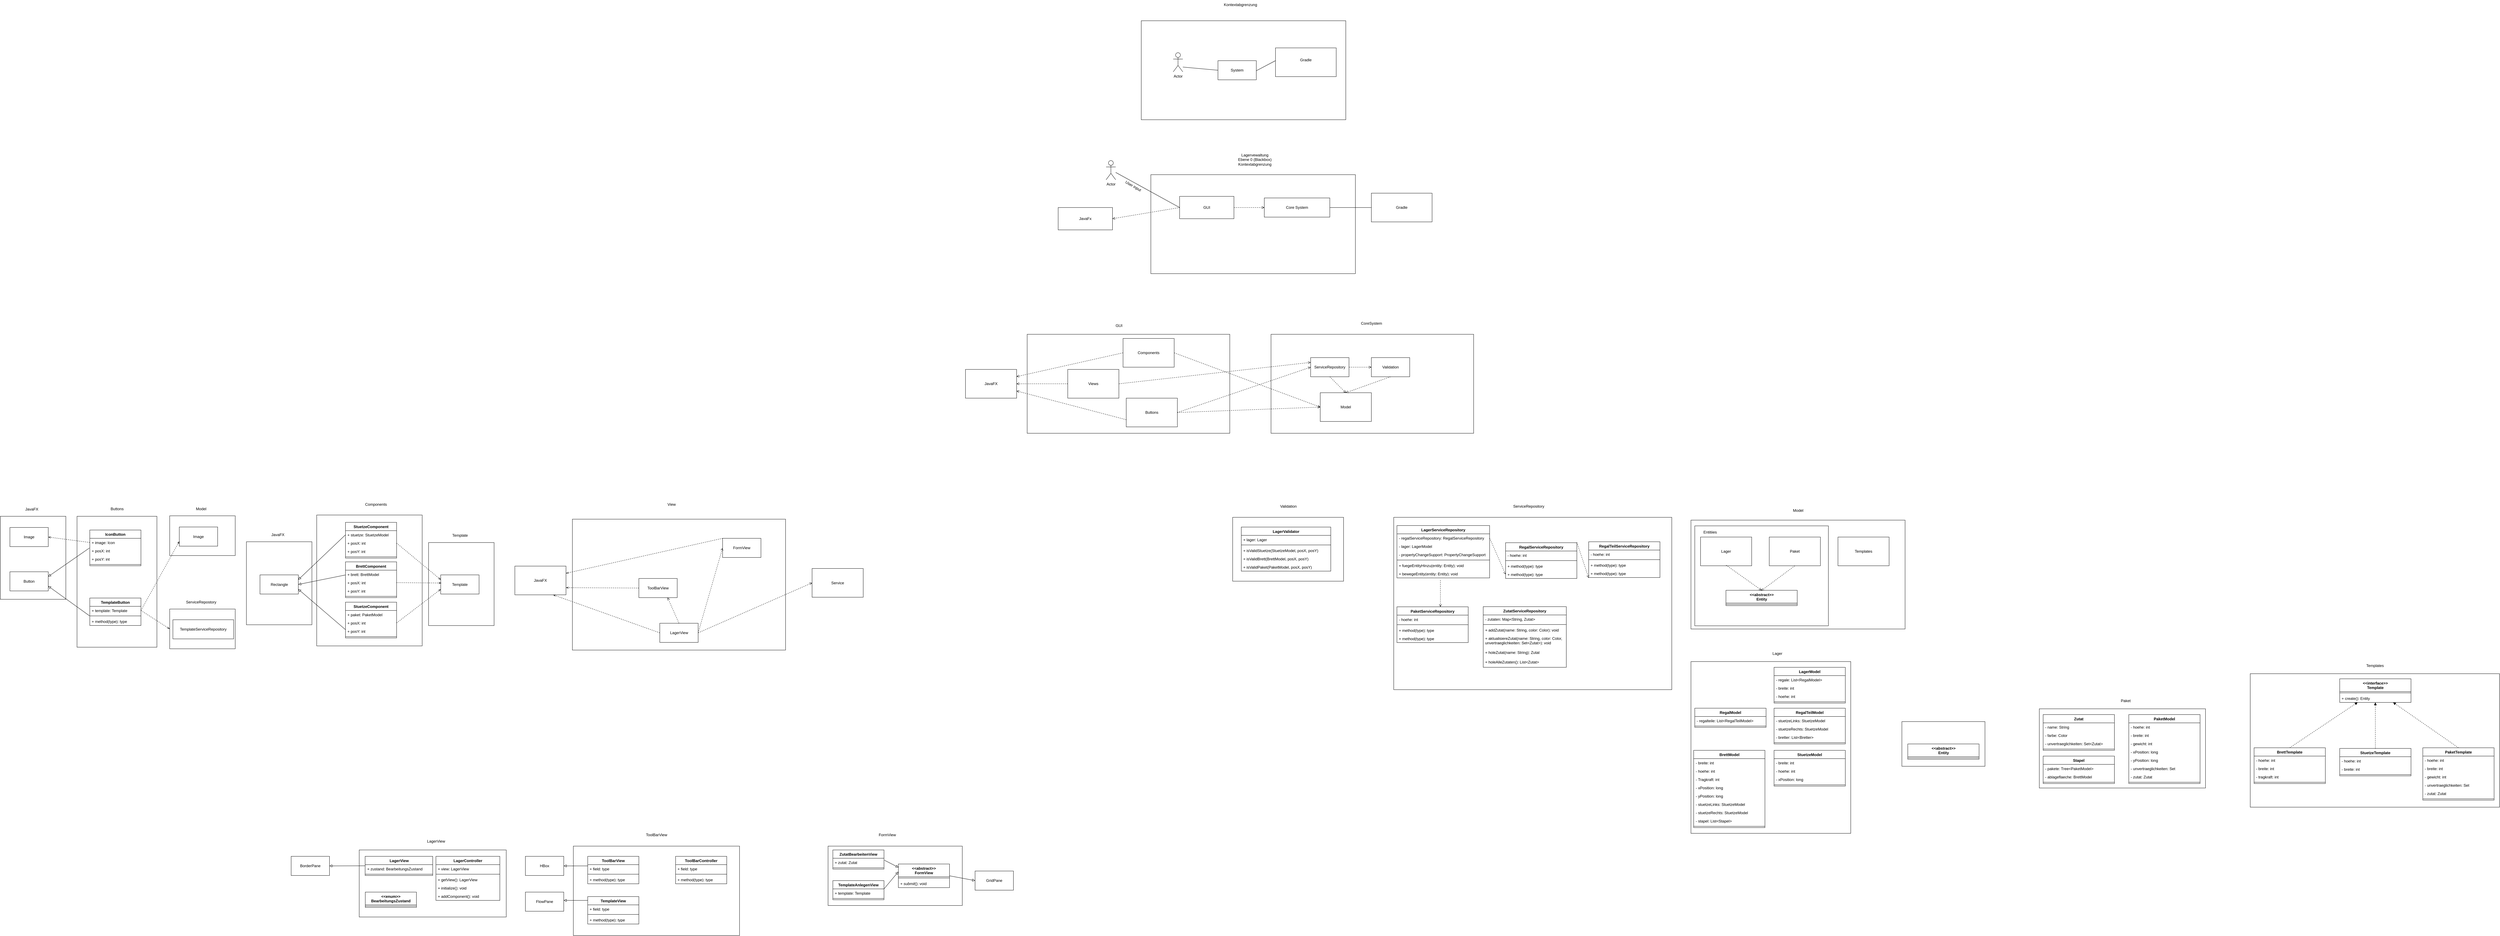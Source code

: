 <mxfile version="24.5.4" type="device">
  <diagram name="Seite-1" id="k63N9HJmI6RIMbvPeMnO">
    <mxGraphModel dx="7829" dy="2518" grid="1" gridSize="10" guides="1" tooltips="1" connect="1" arrows="1" fold="1" page="1" pageScale="1" pageWidth="827" pageHeight="1169" math="0" shadow="0">
      <root>
        <mxCell id="0" />
        <mxCell id="1" parent="0" />
        <mxCell id="Obrp7uqjHf5x4PwbM9lt-24" value="" style="rounded=0;whiteSpace=wrap;html=1;" vertex="1" parent="1">
          <mxGeometry x="-4260" y="546.75" width="205" height="260" as="geometry" />
        </mxCell>
        <mxCell id="Obrp7uqjHf5x4PwbM9lt-12" value="" style="rounded=0;whiteSpace=wrap;html=1;" vertex="1" parent="1">
          <mxGeometry x="-5030" y="467" width="205" height="260" as="geometry" />
        </mxCell>
        <mxCell id="_tRFWWygYr5KRhLegKBF-212" value="" style="rounded=0;whiteSpace=wrap;html=1;" parent="1" vertex="1">
          <mxGeometry x="260" y="479" width="670" height="341" as="geometry" />
        </mxCell>
        <mxCell id="8eSmkz6Ul2l6l5hbK0T1-129" value="" style="rounded=0;whiteSpace=wrap;html=1;" parent="1" vertex="1">
          <mxGeometry x="272" y="497" width="418" height="313" as="geometry" />
        </mxCell>
        <mxCell id="_tRFWWygYr5KRhLegKBF-300" value="" style="rounded=0;whiteSpace=wrap;html=1;" parent="1" vertex="1">
          <mxGeometry x="260" y="922" width="500" height="538" as="geometry" />
        </mxCell>
        <mxCell id="_tRFWWygYr5KRhLegKBF-18" value="" style="rounded=0;whiteSpace=wrap;html=1;" parent="1" vertex="1">
          <mxGeometry x="-1430" y="-602.93" width="640" height="310" as="geometry" />
        </mxCell>
        <mxCell id="_tRFWWygYr5KRhLegKBF-19" value="Lagervewaltung&lt;div&gt;Ebene 0 (Blackbox)&lt;/div&gt;&lt;div&gt;Kontextabgrenzung&lt;/div&gt;" style="text;html=1;align=center;verticalAlign=middle;resizable=0;points=[];autosize=1;strokeColor=none;fillColor=none;" parent="1" vertex="1">
          <mxGeometry x="-1170" y="-680" width="130" height="60" as="geometry" />
        </mxCell>
        <mxCell id="_tRFWWygYr5KRhLegKBF-20" value="Actor" style="shape=umlActor;verticalLabelPosition=bottom;verticalAlign=top;html=1;outlineConnect=0;" parent="1" vertex="1">
          <mxGeometry x="-1570" y="-647.07" width="30" height="60" as="geometry" />
        </mxCell>
        <mxCell id="_tRFWWygYr5KRhLegKBF-21" value="" style="endArrow=none;html=1;rounded=0;entryX=0;entryY=0.5;entryDx=0;entryDy=0;" parent="1" target="_tRFWWygYr5KRhLegKBF-24" edge="1">
          <mxGeometry width="50" height="50" relative="1" as="geometry">
            <mxPoint x="-1540" y="-610" as="sourcePoint" />
            <mxPoint x="-1436.62" y="-511.84" as="targetPoint" />
          </mxGeometry>
        </mxCell>
        <mxCell id="_tRFWWygYr5KRhLegKBF-22" value="User input" style="text;html=1;align=center;verticalAlign=middle;whiteSpace=wrap;rounded=0;rotation=30;" parent="1" vertex="1">
          <mxGeometry x="-1520" y="-587.07" width="70" height="40" as="geometry" />
        </mxCell>
        <mxCell id="_tRFWWygYr5KRhLegKBF-24" value="GUI" style="rounded=0;whiteSpace=wrap;html=1;" parent="1" vertex="1">
          <mxGeometry x="-1340" y="-535" width="170" height="70" as="geometry" />
        </mxCell>
        <mxCell id="_tRFWWygYr5KRhLegKBF-25" value="Core System" style="rounded=0;whiteSpace=wrap;html=1;" parent="1" vertex="1">
          <mxGeometry x="-1075" y="-530" width="205" height="60" as="geometry" />
        </mxCell>
        <mxCell id="_tRFWWygYr5KRhLegKBF-29" value="" style="html=1;verticalAlign=bottom;labelBackgroundColor=none;endArrow=open;endFill=0;dashed=1;rounded=0;exitX=1;exitY=0.5;exitDx=0;exitDy=0;" parent="1" source="_tRFWWygYr5KRhLegKBF-24" target="_tRFWWygYr5KRhLegKBF-25" edge="1">
          <mxGeometry width="160" relative="1" as="geometry">
            <mxPoint x="-967" y="-490" as="sourcePoint" />
            <mxPoint x="-1050" y="-460" as="targetPoint" />
          </mxGeometry>
        </mxCell>
        <mxCell id="_tRFWWygYr5KRhLegKBF-80" value="" style="rounded=0;whiteSpace=wrap;html=1;" parent="1" vertex="1">
          <mxGeometry x="-1174" y="470.25" width="347" height="200" as="geometry" />
        </mxCell>
        <mxCell id="_tRFWWygYr5KRhLegKBF-81" value="&lt;div&gt;Validation&lt;/div&gt;" style="text;html=1;align=center;verticalAlign=middle;resizable=0;points=[];autosize=1;strokeColor=none;fillColor=none;" parent="1" vertex="1">
          <mxGeometry x="-1040.5" y="421" width="80" height="30" as="geometry" />
        </mxCell>
        <mxCell id="_tRFWWygYr5KRhLegKBF-143" value="" style="endArrow=none;html=1;rounded=0;exitX=1;exitY=0.5;exitDx=0;exitDy=0;entryX=0;entryY=0.5;entryDx=0;entryDy=0;" parent="1" source="_tRFWWygYr5KRhLegKBF-25" target="_tRFWWygYr5KRhLegKBF-157" edge="1">
          <mxGeometry width="50" height="50" relative="1" as="geometry">
            <mxPoint x="-770" y="-345" as="sourcePoint" />
            <mxPoint x="-730" y="-570" as="targetPoint" />
          </mxGeometry>
        </mxCell>
        <mxCell id="_tRFWWygYr5KRhLegKBF-157" value="&lt;div&gt;&lt;br&gt;&lt;/div&gt;&lt;div&gt;Gradle&lt;/div&gt;&lt;div&gt;&lt;br&gt;&lt;/div&gt;" style="rounded=0;whiteSpace=wrap;html=1;" parent="1" vertex="1">
          <mxGeometry x="-740" y="-545" width="190" height="90" as="geometry" />
        </mxCell>
        <mxCell id="_tRFWWygYr5KRhLegKBF-164" value="" style="rounded=0;whiteSpace=wrap;html=1;" parent="1" vertex="1">
          <mxGeometry x="-1817" y="-103" width="634" height="310" as="geometry" />
        </mxCell>
        <mxCell id="_tRFWWygYr5KRhLegKBF-165" value="Components" style="rounded=0;whiteSpace=wrap;html=1;" parent="1" vertex="1">
          <mxGeometry x="-1517" y="-90" width="160" height="90" as="geometry" />
        </mxCell>
        <mxCell id="_tRFWWygYr5KRhLegKBF-172" value="GUI" style="text;html=1;align=center;verticalAlign=middle;resizable=0;points=[];autosize=1;strokeColor=none;fillColor=none;" parent="1" vertex="1">
          <mxGeometry x="-1550" y="-145" width="40" height="30" as="geometry" />
        </mxCell>
        <mxCell id="_tRFWWygYr5KRhLegKBF-177" value="JavaFX" style="rounded=0;whiteSpace=wrap;html=1;" parent="1" vertex="1">
          <mxGeometry x="-2010" y="7" width="160" height="90" as="geometry" />
        </mxCell>
        <mxCell id="_tRFWWygYr5KRhLegKBF-179" value="Views" style="rounded=0;whiteSpace=wrap;html=1;" parent="1" vertex="1">
          <mxGeometry x="-1690" y="7" width="160" height="90" as="geometry" />
        </mxCell>
        <mxCell id="_tRFWWygYr5KRhLegKBF-191" value="" style="rounded=0;whiteSpace=wrap;html=1;" parent="1" vertex="1">
          <mxGeometry x="-4040" y="463" width="330" height="410" as="geometry" />
        </mxCell>
        <mxCell id="_tRFWWygYr5KRhLegKBF-192" value="Components" style="text;html=1;align=center;verticalAlign=middle;resizable=0;points=[];autosize=1;strokeColor=none;fillColor=none;" parent="1" vertex="1">
          <mxGeometry x="-3900" y="415" width="90" height="30" as="geometry" />
        </mxCell>
        <mxCell id="_tRFWWygYr5KRhLegKBF-198" value="" style="rounded=0;whiteSpace=wrap;html=1;" parent="1" vertex="1">
          <mxGeometry x="-3240" y="476" width="667" height="410" as="geometry" />
        </mxCell>
        <mxCell id="_tRFWWygYr5KRhLegKBF-199" value="View" style="text;html=1;align=center;verticalAlign=middle;resizable=0;points=[];autosize=1;strokeColor=none;fillColor=none;" parent="1" vertex="1">
          <mxGeometry x="-2955" y="415" width="50" height="30" as="geometry" />
        </mxCell>
        <mxCell id="_tRFWWygYr5KRhLegKBF-200" value="LagerView" style="rounded=0;whiteSpace=wrap;html=1;" parent="1" vertex="1">
          <mxGeometry x="-2966.5" y="802" width="120" height="60" as="geometry" />
        </mxCell>
        <mxCell id="_tRFWWygYr5KRhLegKBF-201" value="ToolBarView" style="rounded=0;whiteSpace=wrap;html=1;" parent="1" vertex="1">
          <mxGeometry x="-3032" y="661.75" width="120" height="60" as="geometry" />
        </mxCell>
        <mxCell id="_tRFWWygYr5KRhLegKBF-204" value="" style="rounded=0;whiteSpace=wrap;html=1;" parent="1" vertex="1">
          <mxGeometry x="-1054" y="-103" width="634" height="310" as="geometry" />
        </mxCell>
        <mxCell id="_tRFWWygYr5KRhLegKBF-205" value="CoreSystem&lt;div&gt;&lt;br&gt;&lt;/div&gt;" style="text;html=1;align=center;verticalAlign=middle;resizable=0;points=[];autosize=1;strokeColor=none;fillColor=none;" parent="1" vertex="1">
          <mxGeometry x="-785" y="-150" width="90" height="40" as="geometry" />
        </mxCell>
        <mxCell id="_tRFWWygYr5KRhLegKBF-206" value="ServiceRepository" style="rounded=0;whiteSpace=wrap;html=1;" parent="1" vertex="1">
          <mxGeometry x="-930" y="-30" width="120" height="60" as="geometry" />
        </mxCell>
        <mxCell id="_tRFWWygYr5KRhLegKBF-207" value="Validation" style="rounded=0;whiteSpace=wrap;html=1;" parent="1" vertex="1">
          <mxGeometry x="-740" y="-30" width="120" height="60" as="geometry" />
        </mxCell>
        <mxCell id="_tRFWWygYr5KRhLegKBF-208" value="" style="rounded=0;whiteSpace=wrap;html=1;" parent="1" vertex="1">
          <mxGeometry x="-670" y="470.25" width="870" height="539.75" as="geometry" />
        </mxCell>
        <mxCell id="_tRFWWygYr5KRhLegKBF-210" value="Model" style="rounded=0;whiteSpace=wrap;html=1;" parent="1" vertex="1">
          <mxGeometry x="-900" y="80" width="160" height="90" as="geometry" />
        </mxCell>
        <mxCell id="_tRFWWygYr5KRhLegKBF-211" value="&lt;div&gt;ServiceRepository&lt;/div&gt;" style="text;html=1;align=center;verticalAlign=middle;resizable=0;points=[];autosize=1;strokeColor=none;fillColor=none;" parent="1" vertex="1">
          <mxGeometry x="-308.5" y="421" width="120" height="30" as="geometry" />
        </mxCell>
        <mxCell id="_tRFWWygYr5KRhLegKBF-213" value="Model&lt;div&gt;&lt;br&gt;&lt;/div&gt;" style="text;html=1;align=center;verticalAlign=middle;resizable=0;points=[];autosize=1;strokeColor=none;fillColor=none;" parent="1" vertex="1">
          <mxGeometry x="565" y="436" width="60" height="40" as="geometry" />
        </mxCell>
        <mxCell id="_tRFWWygYr5KRhLegKBF-263" value="" style="html=1;verticalAlign=bottom;labelBackgroundColor=none;endArrow=open;endFill=0;dashed=1;rounded=0;exitX=0;exitY=0.5;exitDx=0;exitDy=0;entryX=1;entryY=0.5;entryDx=0;entryDy=0;" parent="1" source="_tRFWWygYr5KRhLegKBF-179" target="_tRFWWygYr5KRhLegKBF-177" edge="1">
          <mxGeometry width="160" relative="1" as="geometry">
            <mxPoint x="-1901" y="-97" as="sourcePoint" />
            <mxPoint x="-1750" y="-140" as="targetPoint" />
          </mxGeometry>
        </mxCell>
        <mxCell id="_tRFWWygYr5KRhLegKBF-266" value="JavaFx" style="rounded=0;whiteSpace=wrap;html=1;" parent="1" vertex="1">
          <mxGeometry x="-1720" y="-500" width="170" height="70" as="geometry" />
        </mxCell>
        <mxCell id="_tRFWWygYr5KRhLegKBF-267" value="" style="html=1;verticalAlign=bottom;labelBackgroundColor=none;endArrow=open;endFill=0;dashed=1;rounded=0;entryX=1;entryY=0.5;entryDx=0;entryDy=0;exitX=0;exitY=0.5;exitDx=0;exitDy=0;" parent="1" source="_tRFWWygYr5KRhLegKBF-24" target="_tRFWWygYr5KRhLegKBF-266" edge="1">
          <mxGeometry width="160" relative="1" as="geometry">
            <mxPoint x="-1590" y="-340" as="sourcePoint" />
            <mxPoint x="-1319" y="-357" as="targetPoint" />
          </mxGeometry>
        </mxCell>
        <mxCell id="_tRFWWygYr5KRhLegKBF-268" value="" style="rounded=0;whiteSpace=wrap;html=1;" parent="1" vertex="1">
          <mxGeometry x="-1460" y="-1085" width="640" height="310" as="geometry" />
        </mxCell>
        <mxCell id="_tRFWWygYr5KRhLegKBF-269" value="Kontextabgrenzung" style="text;html=1;align=center;verticalAlign=middle;resizable=0;points=[];autosize=1;strokeColor=none;fillColor=none;" parent="1" vertex="1">
          <mxGeometry x="-1215" y="-1150" width="130" height="30" as="geometry" />
        </mxCell>
        <mxCell id="_tRFWWygYr5KRhLegKBF-271" value="System" style="rounded=0;whiteSpace=wrap;html=1;" parent="1" vertex="1">
          <mxGeometry x="-1220" y="-960" width="120" height="60" as="geometry" />
        </mxCell>
        <mxCell id="_tRFWWygYr5KRhLegKBF-272" value="Actor" style="shape=umlActor;verticalLabelPosition=bottom;verticalAlign=top;html=1;outlineConnect=0;" parent="1" vertex="1">
          <mxGeometry x="-1360" y="-985" width="30" height="60" as="geometry" />
        </mxCell>
        <mxCell id="_tRFWWygYr5KRhLegKBF-273" value="Gradle&lt;div&gt;&lt;br&gt;&lt;/div&gt;" style="rounded=0;whiteSpace=wrap;html=1;" parent="1" vertex="1">
          <mxGeometry x="-1040" y="-1000" width="190" height="90" as="geometry" />
        </mxCell>
        <mxCell id="_tRFWWygYr5KRhLegKBF-275" value="" style="endArrow=none;html=1;rounded=0;entryX=0;entryY=0.5;entryDx=0;entryDy=0;" parent="1" target="_tRFWWygYr5KRhLegKBF-271" edge="1">
          <mxGeometry width="50" height="50" relative="1" as="geometry">
            <mxPoint x="-1330" y="-940" as="sourcePoint" />
            <mxPoint x="-1130" y="-825" as="targetPoint" />
          </mxGeometry>
        </mxCell>
        <mxCell id="_tRFWWygYr5KRhLegKBF-276" value="" style="endArrow=none;html=1;rounded=0;entryX=0.011;entryY=0.411;entryDx=0;entryDy=0;entryPerimeter=0;exitX=0.994;exitY=0.532;exitDx=0;exitDy=0;exitPerimeter=0;" parent="1" source="_tRFWWygYr5KRhLegKBF-271" edge="1">
          <mxGeometry width="50" height="50" relative="1" as="geometry">
            <mxPoint x="-1090" y="-930" as="sourcePoint" />
            <mxPoint x="-1040" y="-960" as="targetPoint" />
          </mxGeometry>
        </mxCell>
        <mxCell id="_tRFWWygYr5KRhLegKBF-293" value="Lager" style="text;html=1;align=center;verticalAlign=middle;resizable=0;points=[];autosize=1;strokeColor=none;fillColor=none;" parent="1" vertex="1">
          <mxGeometry x="505" y="882" width="50" height="30" as="geometry" />
        </mxCell>
        <mxCell id="_tRFWWygYr5KRhLegKBF-301" value="StuetzeModel" style="swimlane;fontStyle=1;align=center;verticalAlign=top;childLayout=stackLayout;horizontal=1;startSize=26;horizontalStack=0;resizeParent=1;resizeParentMax=0;resizeLast=0;collapsible=1;marginBottom=0;whiteSpace=wrap;html=1;" parent="1" vertex="1">
          <mxGeometry x="520" y="1200" width="223" height="112" as="geometry" />
        </mxCell>
        <mxCell id="_tRFWWygYr5KRhLegKBF-303" value="- breite: int" style="text;strokeColor=none;fillColor=none;align=left;verticalAlign=top;spacingLeft=4;spacingRight=4;overflow=hidden;rotatable=0;points=[[0,0.5],[1,0.5]];portConstraint=eastwest;whiteSpace=wrap;html=1;" parent="_tRFWWygYr5KRhLegKBF-301" vertex="1">
          <mxGeometry y="26" width="223" height="26" as="geometry" />
        </mxCell>
        <mxCell id="8eSmkz6Ul2l6l5hbK0T1-102" value="- hoehe: int" style="text;strokeColor=none;fillColor=none;align=left;verticalAlign=top;spacingLeft=4;spacingRight=4;overflow=hidden;rotatable=0;points=[[0,0.5],[1,0.5]];portConstraint=eastwest;whiteSpace=wrap;html=1;" parent="_tRFWWygYr5KRhLegKBF-301" vertex="1">
          <mxGeometry y="52" width="223" height="26" as="geometry" />
        </mxCell>
        <mxCell id="_tRFWWygYr5KRhLegKBF-305" value="- xPosition: long" style="text;strokeColor=none;fillColor=none;align=left;verticalAlign=top;spacingLeft=4;spacingRight=4;overflow=hidden;rotatable=0;points=[[0,0.5],[1,0.5]];portConstraint=eastwest;whiteSpace=wrap;html=1;" parent="_tRFWWygYr5KRhLegKBF-301" vertex="1">
          <mxGeometry y="78" width="223" height="26" as="geometry" />
        </mxCell>
        <mxCell id="_tRFWWygYr5KRhLegKBF-308" value="" style="line;strokeWidth=1;fillColor=none;align=left;verticalAlign=middle;spacingTop=-1;spacingLeft=3;spacingRight=3;rotatable=0;labelPosition=right;points=[];portConstraint=eastwest;strokeColor=inherit;" parent="_tRFWWygYr5KRhLegKBF-301" vertex="1">
          <mxGeometry y="104" width="223" height="8" as="geometry" />
        </mxCell>
        <mxCell id="_tRFWWygYr5KRhLegKBF-311" value="BrettModel" style="swimlane;fontStyle=1;align=center;verticalAlign=top;childLayout=stackLayout;horizontal=1;startSize=26;horizontalStack=0;resizeParent=1;resizeParentMax=0;resizeLast=0;collapsible=1;marginBottom=0;whiteSpace=wrap;html=1;" parent="1" vertex="1">
          <mxGeometry x="268.5" y="1200" width="223" height="242" as="geometry" />
        </mxCell>
        <mxCell id="_tRFWWygYr5KRhLegKBF-313" value="- breite: int" style="text;strokeColor=none;fillColor=none;align=left;verticalAlign=top;spacingLeft=4;spacingRight=4;overflow=hidden;rotatable=0;points=[[0,0.5],[1,0.5]];portConstraint=eastwest;whiteSpace=wrap;html=1;" parent="_tRFWWygYr5KRhLegKBF-311" vertex="1">
          <mxGeometry y="26" width="223" height="26" as="geometry" />
        </mxCell>
        <mxCell id="8eSmkz6Ul2l6l5hbK0T1-99" value="- hoehe: int" style="text;strokeColor=none;fillColor=none;align=left;verticalAlign=top;spacingLeft=4;spacingRight=4;overflow=hidden;rotatable=0;points=[[0,0.5],[1,0.5]];portConstraint=eastwest;whiteSpace=wrap;html=1;" parent="_tRFWWygYr5KRhLegKBF-311" vertex="1">
          <mxGeometry y="52" width="223" height="26" as="geometry" />
        </mxCell>
        <mxCell id="_tRFWWygYr5KRhLegKBF-314" value="- Tragkraft: int" style="text;strokeColor=none;fillColor=none;align=left;verticalAlign=top;spacingLeft=4;spacingRight=4;overflow=hidden;rotatable=0;points=[[0,0.5],[1,0.5]];portConstraint=eastwest;whiteSpace=wrap;html=1;" parent="_tRFWWygYr5KRhLegKBF-311" vertex="1">
          <mxGeometry y="78" width="223" height="26" as="geometry" />
        </mxCell>
        <mxCell id="_tRFWWygYr5KRhLegKBF-315" value="- xPosition: long" style="text;strokeColor=none;fillColor=none;align=left;verticalAlign=top;spacingLeft=4;spacingRight=4;overflow=hidden;rotatable=0;points=[[0,0.5],[1,0.5]];portConstraint=eastwest;whiteSpace=wrap;html=1;" parent="_tRFWWygYr5KRhLegKBF-311" vertex="1">
          <mxGeometry y="104" width="223" height="26" as="geometry" />
        </mxCell>
        <mxCell id="_tRFWWygYr5KRhLegKBF-316" value="- yPosition: long" style="text;strokeColor=none;fillColor=none;align=left;verticalAlign=top;spacingLeft=4;spacingRight=4;overflow=hidden;rotatable=0;points=[[0,0.5],[1,0.5]];portConstraint=eastwest;whiteSpace=wrap;html=1;" parent="_tRFWWygYr5KRhLegKBF-311" vertex="1">
          <mxGeometry y="130" width="223" height="26" as="geometry" />
        </mxCell>
        <mxCell id="8eSmkz6Ul2l6l5hbK0T1-100" value="- stuetzeLinks: StuetzeModel" style="text;strokeColor=none;fillColor=none;align=left;verticalAlign=top;spacingLeft=4;spacingRight=4;overflow=hidden;rotatable=0;points=[[0,0.5],[1,0.5]];portConstraint=eastwest;whiteSpace=wrap;html=1;" parent="_tRFWWygYr5KRhLegKBF-311" vertex="1">
          <mxGeometry y="156" width="223" height="26" as="geometry" />
        </mxCell>
        <mxCell id="8eSmkz6Ul2l6l5hbK0T1-101" value="- stuetzeRechts: StuetzeModel" style="text;strokeColor=none;fillColor=none;align=left;verticalAlign=top;spacingLeft=4;spacingRight=4;overflow=hidden;rotatable=0;points=[[0,0.5],[1,0.5]];portConstraint=eastwest;whiteSpace=wrap;html=1;" parent="_tRFWWygYr5KRhLegKBF-311" vertex="1">
          <mxGeometry y="182" width="223" height="26" as="geometry" />
        </mxCell>
        <mxCell id="8eSmkz6Ul2l6l5hbK0T1-103" value="- stapel: List&amp;lt;Stapel&amp;gt;" style="text;strokeColor=none;fillColor=none;align=left;verticalAlign=top;spacingLeft=4;spacingRight=4;overflow=hidden;rotatable=0;points=[[0,0.5],[1,0.5]];portConstraint=eastwest;whiteSpace=wrap;html=1;" parent="_tRFWWygYr5KRhLegKBF-311" vertex="1">
          <mxGeometry y="208" width="223" height="26" as="geometry" />
        </mxCell>
        <mxCell id="_tRFWWygYr5KRhLegKBF-318" value="" style="line;strokeWidth=1;fillColor=none;align=left;verticalAlign=middle;spacingTop=-1;spacingLeft=3;spacingRight=3;rotatable=0;labelPosition=right;points=[];portConstraint=eastwest;strokeColor=inherit;" parent="_tRFWWygYr5KRhLegKBF-311" vertex="1">
          <mxGeometry y="234" width="223" height="8" as="geometry" />
        </mxCell>
        <mxCell id="Imy3bSYQOb2VrmSsNQ2U-1" value="Buttons" style="rounded=0;whiteSpace=wrap;html=1;" parent="1" vertex="1">
          <mxGeometry x="-1507" y="97" width="160" height="90" as="geometry" />
        </mxCell>
        <mxCell id="Imy3bSYQOb2VrmSsNQ2U-3" value="Paket" style="rounded=0;whiteSpace=wrap;html=1;" parent="1" vertex="1">
          <mxGeometry x="505" y="532" width="160" height="90" as="geometry" />
        </mxCell>
        <mxCell id="Imy3bSYQOb2VrmSsNQ2U-4" value="Templates" style="rounded=0;whiteSpace=wrap;html=1;" parent="1" vertex="1">
          <mxGeometry x="720" y="532" width="160" height="90" as="geometry" />
        </mxCell>
        <mxCell id="Imy3bSYQOb2VrmSsNQ2U-14" value="StuetzeComponent" style="swimlane;fontStyle=1;align=center;verticalAlign=top;childLayout=stackLayout;horizontal=1;startSize=26;horizontalStack=0;resizeParent=1;resizeParentMax=0;resizeLast=0;collapsible=1;marginBottom=0;whiteSpace=wrap;html=1;" parent="1" vertex="1">
          <mxGeometry x="-3950" y="486" width="160" height="112" as="geometry" />
        </mxCell>
        <mxCell id="Imy3bSYQOb2VrmSsNQ2U-15" value="+ stuetze: StuetzeModel" style="text;strokeColor=none;fillColor=none;align=left;verticalAlign=top;spacingLeft=4;spacingRight=4;overflow=hidden;rotatable=0;points=[[0,0.5],[1,0.5]];portConstraint=eastwest;whiteSpace=wrap;html=1;" parent="Imy3bSYQOb2VrmSsNQ2U-14" vertex="1">
          <mxGeometry y="26" width="160" height="26" as="geometry" />
        </mxCell>
        <mxCell id="8eSmkz6Ul2l6l5hbK0T1-179" value="+ posX: int" style="text;strokeColor=none;fillColor=none;align=left;verticalAlign=top;spacingLeft=4;spacingRight=4;overflow=hidden;rotatable=0;points=[[0,0.5],[1,0.5]];portConstraint=eastwest;whiteSpace=wrap;html=1;" parent="Imy3bSYQOb2VrmSsNQ2U-14" vertex="1">
          <mxGeometry y="52" width="160" height="26" as="geometry" />
        </mxCell>
        <mxCell id="8eSmkz6Ul2l6l5hbK0T1-180" value="+ posY: int" style="text;strokeColor=none;fillColor=none;align=left;verticalAlign=top;spacingLeft=4;spacingRight=4;overflow=hidden;rotatable=0;points=[[0,0.5],[1,0.5]];portConstraint=eastwest;whiteSpace=wrap;html=1;" parent="Imy3bSYQOb2VrmSsNQ2U-14" vertex="1">
          <mxGeometry y="78" width="160" height="26" as="geometry" />
        </mxCell>
        <mxCell id="Imy3bSYQOb2VrmSsNQ2U-16" value="" style="line;strokeWidth=1;fillColor=none;align=left;verticalAlign=middle;spacingTop=-1;spacingLeft=3;spacingRight=3;rotatable=0;labelPosition=right;points=[];portConstraint=eastwest;strokeColor=inherit;" parent="Imy3bSYQOb2VrmSsNQ2U-14" vertex="1">
          <mxGeometry y="104" width="160" height="8" as="geometry" />
        </mxCell>
        <mxCell id="Imy3bSYQOb2VrmSsNQ2U-43" value="" style="rounded=0;whiteSpace=wrap;html=1;" parent="1" vertex="1">
          <mxGeometry x="-4790" y="467" width="250" height="410" as="geometry" />
        </mxCell>
        <mxCell id="Imy3bSYQOb2VrmSsNQ2U-44" value="Buttons" style="text;html=1;align=center;verticalAlign=middle;resizable=0;points=[];autosize=1;strokeColor=none;fillColor=none;" parent="1" vertex="1">
          <mxGeometry x="-4695" y="428.5" width="60" height="30" as="geometry" />
        </mxCell>
        <mxCell id="Imy3bSYQOb2VrmSsNQ2U-57" value="IconButton" style="swimlane;fontStyle=1;align=center;verticalAlign=top;childLayout=stackLayout;horizontal=1;startSize=26;horizontalStack=0;resizeParent=1;resizeParentMax=0;resizeLast=0;collapsible=1;marginBottom=0;whiteSpace=wrap;html=1;" parent="1" vertex="1">
          <mxGeometry x="-4750" y="510" width="160" height="112" as="geometry" />
        </mxCell>
        <mxCell id="Imy3bSYQOb2VrmSsNQ2U-58" value="+ image: Icon" style="text;strokeColor=none;fillColor=none;align=left;verticalAlign=top;spacingLeft=4;spacingRight=4;overflow=hidden;rotatable=0;points=[[0,0.5],[1,0.5]];portConstraint=eastwest;whiteSpace=wrap;html=1;" parent="Imy3bSYQOb2VrmSsNQ2U-57" vertex="1">
          <mxGeometry y="26" width="160" height="26" as="geometry" />
        </mxCell>
        <mxCell id="8eSmkz6Ul2l6l5hbK0T1-191" value="+ posX: int" style="text;strokeColor=none;fillColor=none;align=left;verticalAlign=top;spacingLeft=4;spacingRight=4;overflow=hidden;rotatable=0;points=[[0,0.5],[1,0.5]];portConstraint=eastwest;whiteSpace=wrap;html=1;" parent="Imy3bSYQOb2VrmSsNQ2U-57" vertex="1">
          <mxGeometry y="52" width="160" height="26" as="geometry" />
        </mxCell>
        <mxCell id="8eSmkz6Ul2l6l5hbK0T1-192" value="+ posY: int" style="text;strokeColor=none;fillColor=none;align=left;verticalAlign=top;spacingLeft=4;spacingRight=4;overflow=hidden;rotatable=0;points=[[0,0.5],[1,0.5]];portConstraint=eastwest;whiteSpace=wrap;html=1;" parent="Imy3bSYQOb2VrmSsNQ2U-57" vertex="1">
          <mxGeometry y="78" width="160" height="26" as="geometry" />
        </mxCell>
        <mxCell id="Imy3bSYQOb2VrmSsNQ2U-59" value="" style="line;strokeWidth=1;fillColor=none;align=left;verticalAlign=middle;spacingTop=-1;spacingLeft=3;spacingRight=3;rotatable=0;labelPosition=right;points=[];portConstraint=eastwest;strokeColor=inherit;" parent="Imy3bSYQOb2VrmSsNQ2U-57" vertex="1">
          <mxGeometry y="104" width="160" height="8" as="geometry" />
        </mxCell>
        <mxCell id="Imy3bSYQOb2VrmSsNQ2U-61" value="LagerServiceRepository" style="swimlane;fontStyle=1;align=center;verticalAlign=top;childLayout=stackLayout;horizontal=1;startSize=26;horizontalStack=0;resizeParent=1;resizeParentMax=0;resizeLast=0;collapsible=1;marginBottom=0;whiteSpace=wrap;html=1;" parent="1" vertex="1">
          <mxGeometry x="-660" y="496" width="290" height="164" as="geometry" />
        </mxCell>
        <mxCell id="8eSmkz6Ul2l6l5hbK0T1-86" value="- regalServiceRepository: RegalServiceRepository" style="text;strokeColor=none;fillColor=none;align=left;verticalAlign=top;spacingLeft=4;spacingRight=4;overflow=hidden;rotatable=0;points=[[0,0.5],[1,0.5]];portConstraint=eastwest;whiteSpace=wrap;html=1;" parent="Imy3bSYQOb2VrmSsNQ2U-61" vertex="1">
          <mxGeometry y="26" width="290" height="26" as="geometry" />
        </mxCell>
        <mxCell id="Imy3bSYQOb2VrmSsNQ2U-62" value="- lager: LagerModel" style="text;strokeColor=none;fillColor=none;align=left;verticalAlign=top;spacingLeft=4;spacingRight=4;overflow=hidden;rotatable=0;points=[[0,0.5],[1,0.5]];portConstraint=eastwest;whiteSpace=wrap;html=1;" parent="Imy3bSYQOb2VrmSsNQ2U-61" vertex="1">
          <mxGeometry y="52" width="290" height="26" as="geometry" />
        </mxCell>
        <mxCell id="Obrp7uqjHf5x4PwbM9lt-93" value="- propertyChangeSupport: PropertyChangeSupport" style="text;strokeColor=none;fillColor=none;align=left;verticalAlign=top;spacingLeft=4;spacingRight=4;overflow=hidden;rotatable=0;points=[[0,0.5],[1,0.5]];portConstraint=eastwest;whiteSpace=wrap;html=1;" vertex="1" parent="Imy3bSYQOb2VrmSsNQ2U-61">
          <mxGeometry y="78" width="290" height="26" as="geometry" />
        </mxCell>
        <mxCell id="Imy3bSYQOb2VrmSsNQ2U-68" value="" style="line;strokeWidth=1;fillColor=none;align=left;verticalAlign=middle;spacingTop=-1;spacingLeft=3;spacingRight=3;rotatable=0;labelPosition=right;points=[];portConstraint=eastwest;strokeColor=inherit;" parent="Imy3bSYQOb2VrmSsNQ2U-61" vertex="1">
          <mxGeometry y="104" width="290" height="8" as="geometry" />
        </mxCell>
        <mxCell id="Imy3bSYQOb2VrmSsNQ2U-70" value="+ fuegeEntityHinzu(entity: Entity): void" style="text;strokeColor=none;fillColor=none;align=left;verticalAlign=top;spacingLeft=4;spacingRight=4;overflow=hidden;rotatable=0;points=[[0,0.5],[1,0.5]];portConstraint=eastwest;whiteSpace=wrap;html=1;" parent="Imy3bSYQOb2VrmSsNQ2U-61" vertex="1">
          <mxGeometry y="112" width="290" height="26" as="geometry" />
        </mxCell>
        <mxCell id="Obrp7uqjHf5x4PwbM9lt-94" value="+ bewegeEntity(entity: Entity): void" style="text;strokeColor=none;fillColor=none;align=left;verticalAlign=top;spacingLeft=4;spacingRight=4;overflow=hidden;rotatable=0;points=[[0,0.5],[1,0.5]];portConstraint=eastwest;whiteSpace=wrap;html=1;" vertex="1" parent="Imy3bSYQOb2VrmSsNQ2U-61">
          <mxGeometry y="138" width="290" height="26" as="geometry" />
        </mxCell>
        <mxCell id="Imy3bSYQOb2VrmSsNQ2U-71" value="PaketServiceRepository" style="swimlane;fontStyle=1;align=center;verticalAlign=top;childLayout=stackLayout;horizontal=1;startSize=26;horizontalStack=0;resizeParent=1;resizeParentMax=0;resizeLast=0;collapsible=1;marginBottom=0;whiteSpace=wrap;html=1;" parent="1" vertex="1">
          <mxGeometry x="-660" y="750.5" width="223" height="112" as="geometry" />
        </mxCell>
        <mxCell id="Imy3bSYQOb2VrmSsNQ2U-72" value="- hoehe: int" style="text;strokeColor=none;fillColor=none;align=left;verticalAlign=top;spacingLeft=4;spacingRight=4;overflow=hidden;rotatable=0;points=[[0,0.5],[1,0.5]];portConstraint=eastwest;whiteSpace=wrap;html=1;" parent="Imy3bSYQOb2VrmSsNQ2U-71" vertex="1">
          <mxGeometry y="26" width="223" height="26" as="geometry" />
        </mxCell>
        <mxCell id="Imy3bSYQOb2VrmSsNQ2U-73" value="" style="line;strokeWidth=1;fillColor=none;align=left;verticalAlign=middle;spacingTop=-1;spacingLeft=3;spacingRight=3;rotatable=0;labelPosition=right;points=[];portConstraint=eastwest;strokeColor=inherit;" parent="Imy3bSYQOb2VrmSsNQ2U-71" vertex="1">
          <mxGeometry y="52" width="223" height="8" as="geometry" />
        </mxCell>
        <mxCell id="Imy3bSYQOb2VrmSsNQ2U-74" value="+ method(type): type" style="text;strokeColor=none;fillColor=none;align=left;verticalAlign=top;spacingLeft=4;spacingRight=4;overflow=hidden;rotatable=0;points=[[0,0.5],[1,0.5]];portConstraint=eastwest;whiteSpace=wrap;html=1;" parent="Imy3bSYQOb2VrmSsNQ2U-71" vertex="1">
          <mxGeometry y="60" width="223" height="26" as="geometry" />
        </mxCell>
        <mxCell id="Imy3bSYQOb2VrmSsNQ2U-75" value="+ method(type): type" style="text;strokeColor=none;fillColor=none;align=left;verticalAlign=top;spacingLeft=4;spacingRight=4;overflow=hidden;rotatable=0;points=[[0,0.5],[1,0.5]];portConstraint=eastwest;whiteSpace=wrap;html=1;" parent="Imy3bSYQOb2VrmSsNQ2U-71" vertex="1">
          <mxGeometry y="86" width="223" height="26" as="geometry" />
        </mxCell>
        <mxCell id="Imy3bSYQOb2VrmSsNQ2U-81" value="RegalServiceRepository" style="swimlane;fontStyle=1;align=center;verticalAlign=top;childLayout=stackLayout;horizontal=1;startSize=26;horizontalStack=0;resizeParent=1;resizeParentMax=0;resizeLast=0;collapsible=1;marginBottom=0;whiteSpace=wrap;html=1;" parent="1" vertex="1">
          <mxGeometry x="-320" y="549.75" width="223" height="112" as="geometry" />
        </mxCell>
        <mxCell id="Imy3bSYQOb2VrmSsNQ2U-82" value="- hoehe: int" style="text;strokeColor=none;fillColor=none;align=left;verticalAlign=top;spacingLeft=4;spacingRight=4;overflow=hidden;rotatable=0;points=[[0,0.5],[1,0.5]];portConstraint=eastwest;whiteSpace=wrap;html=1;" parent="Imy3bSYQOb2VrmSsNQ2U-81" vertex="1">
          <mxGeometry y="26" width="223" height="26" as="geometry" />
        </mxCell>
        <mxCell id="Imy3bSYQOb2VrmSsNQ2U-83" value="" style="line;strokeWidth=1;fillColor=none;align=left;verticalAlign=middle;spacingTop=-1;spacingLeft=3;spacingRight=3;rotatable=0;labelPosition=right;points=[];portConstraint=eastwest;strokeColor=inherit;" parent="Imy3bSYQOb2VrmSsNQ2U-81" vertex="1">
          <mxGeometry y="52" width="223" height="8" as="geometry" />
        </mxCell>
        <mxCell id="Imy3bSYQOb2VrmSsNQ2U-84" value="+ method(type): type" style="text;strokeColor=none;fillColor=none;align=left;verticalAlign=top;spacingLeft=4;spacingRight=4;overflow=hidden;rotatable=0;points=[[0,0.5],[1,0.5]];portConstraint=eastwest;whiteSpace=wrap;html=1;" parent="Imy3bSYQOb2VrmSsNQ2U-81" vertex="1">
          <mxGeometry y="60" width="223" height="26" as="geometry" />
        </mxCell>
        <mxCell id="Imy3bSYQOb2VrmSsNQ2U-85" value="+ method(type): type" style="text;strokeColor=none;fillColor=none;align=left;verticalAlign=top;spacingLeft=4;spacingRight=4;overflow=hidden;rotatable=0;points=[[0,0.5],[1,0.5]];portConstraint=eastwest;whiteSpace=wrap;html=1;" parent="Imy3bSYQOb2VrmSsNQ2U-81" vertex="1">
          <mxGeometry y="86" width="223" height="26" as="geometry" />
        </mxCell>
        <mxCell id="Imy3bSYQOb2VrmSsNQ2U-86" value="RegalTeilServiceRepository" style="swimlane;fontStyle=1;align=center;verticalAlign=top;childLayout=stackLayout;horizontal=1;startSize=26;horizontalStack=0;resizeParent=1;resizeParentMax=0;resizeLast=0;collapsible=1;marginBottom=0;whiteSpace=wrap;html=1;" parent="1" vertex="1">
          <mxGeometry x="-60" y="546.75" width="223" height="112" as="geometry" />
        </mxCell>
        <mxCell id="Imy3bSYQOb2VrmSsNQ2U-87" value="- hoehe: int" style="text;strokeColor=none;fillColor=none;align=left;verticalAlign=top;spacingLeft=4;spacingRight=4;overflow=hidden;rotatable=0;points=[[0,0.5],[1,0.5]];portConstraint=eastwest;whiteSpace=wrap;html=1;" parent="Imy3bSYQOb2VrmSsNQ2U-86" vertex="1">
          <mxGeometry y="26" width="223" height="26" as="geometry" />
        </mxCell>
        <mxCell id="Imy3bSYQOb2VrmSsNQ2U-88" value="" style="line;strokeWidth=1;fillColor=none;align=left;verticalAlign=middle;spacingTop=-1;spacingLeft=3;spacingRight=3;rotatable=0;labelPosition=right;points=[];portConstraint=eastwest;strokeColor=inherit;" parent="Imy3bSYQOb2VrmSsNQ2U-86" vertex="1">
          <mxGeometry y="52" width="223" height="8" as="geometry" />
        </mxCell>
        <mxCell id="Imy3bSYQOb2VrmSsNQ2U-89" value="+ method(type): type" style="text;strokeColor=none;fillColor=none;align=left;verticalAlign=top;spacingLeft=4;spacingRight=4;overflow=hidden;rotatable=0;points=[[0,0.5],[1,0.5]];portConstraint=eastwest;whiteSpace=wrap;html=1;" parent="Imy3bSYQOb2VrmSsNQ2U-86" vertex="1">
          <mxGeometry y="60" width="223" height="26" as="geometry" />
        </mxCell>
        <mxCell id="Imy3bSYQOb2VrmSsNQ2U-90" value="+ method(type): type" style="text;strokeColor=none;fillColor=none;align=left;verticalAlign=top;spacingLeft=4;spacingRight=4;overflow=hidden;rotatable=0;points=[[0,0.5],[1,0.5]];portConstraint=eastwest;whiteSpace=wrap;html=1;" parent="Imy3bSYQOb2VrmSsNQ2U-86" vertex="1">
          <mxGeometry y="86" width="223" height="26" as="geometry" />
        </mxCell>
        <mxCell id="Imy3bSYQOb2VrmSsNQ2U-91" value="ZutatServiceRepository" style="swimlane;fontStyle=1;align=center;verticalAlign=top;childLayout=stackLayout;horizontal=1;startSize=26;horizontalStack=0;resizeParent=1;resizeParentMax=0;resizeLast=0;collapsible=1;marginBottom=0;whiteSpace=wrap;html=1;" parent="1" vertex="1">
          <mxGeometry x="-390" y="750" width="260" height="190" as="geometry" />
        </mxCell>
        <mxCell id="Imy3bSYQOb2VrmSsNQ2U-92" value="- zutaten: Map&amp;lt;String, Zutat&amp;gt;" style="text;strokeColor=none;fillColor=none;align=left;verticalAlign=top;spacingLeft=4;spacingRight=4;overflow=hidden;rotatable=0;points=[[0,0.5],[1,0.5]];portConstraint=eastwest;whiteSpace=wrap;html=1;" parent="Imy3bSYQOb2VrmSsNQ2U-91" vertex="1">
          <mxGeometry y="26" width="260" height="26" as="geometry" />
        </mxCell>
        <mxCell id="Imy3bSYQOb2VrmSsNQ2U-93" value="" style="line;strokeWidth=1;fillColor=none;align=left;verticalAlign=middle;spacingTop=-1;spacingLeft=3;spacingRight=3;rotatable=0;labelPosition=right;points=[];portConstraint=eastwest;strokeColor=inherit;" parent="Imy3bSYQOb2VrmSsNQ2U-91" vertex="1">
          <mxGeometry y="52" width="260" height="8" as="geometry" />
        </mxCell>
        <mxCell id="Imy3bSYQOb2VrmSsNQ2U-94" value="+ addZutat(name: String, color: Color): void" style="text;strokeColor=none;fillColor=none;align=left;verticalAlign=top;spacingLeft=4;spacingRight=4;overflow=hidden;rotatable=0;points=[[0,0.5],[1,0.5]];portConstraint=eastwest;whiteSpace=wrap;html=1;" parent="Imy3bSYQOb2VrmSsNQ2U-91" vertex="1">
          <mxGeometry y="60" width="260" height="26" as="geometry" />
        </mxCell>
        <mxCell id="Imy3bSYQOb2VrmSsNQ2U-95" value="+ aktualisiereZutat(name: String, color: Color, unvertraeglichkeiten: Set&amp;lt;Zutat&amp;gt;): void" style="text;strokeColor=none;fillColor=none;align=left;verticalAlign=top;spacingLeft=4;spacingRight=4;overflow=hidden;rotatable=0;points=[[0,0.5],[1,0.5]];portConstraint=eastwest;whiteSpace=wrap;html=1;" parent="Imy3bSYQOb2VrmSsNQ2U-91" vertex="1">
          <mxGeometry y="86" width="260" height="44" as="geometry" />
        </mxCell>
        <mxCell id="8eSmkz6Ul2l6l5hbK0T1-138" value="+ holeZutat(name: String): Zutat" style="text;strokeColor=none;fillColor=none;align=left;verticalAlign=top;spacingLeft=4;spacingRight=4;overflow=hidden;rotatable=0;points=[[0,0.5],[1,0.5]];portConstraint=eastwest;whiteSpace=wrap;html=1;" parent="Imy3bSYQOb2VrmSsNQ2U-91" vertex="1">
          <mxGeometry y="130" width="260" height="30" as="geometry" />
        </mxCell>
        <mxCell id="8eSmkz6Ul2l6l5hbK0T1-139" value="+ holeAlleZutaten(): List&amp;lt;Zutat&amp;gt;" style="text;strokeColor=none;fillColor=none;align=left;verticalAlign=top;spacingLeft=4;spacingRight=4;overflow=hidden;rotatable=0;points=[[0,0.5],[1,0.5]];portConstraint=eastwest;whiteSpace=wrap;html=1;" parent="Imy3bSYQOb2VrmSsNQ2U-91" vertex="1">
          <mxGeometry y="160" width="260" height="30" as="geometry" />
        </mxCell>
        <mxCell id="Imy3bSYQOb2VrmSsNQ2U-96" value="" style="rounded=0;whiteSpace=wrap;html=1;" parent="1" vertex="1">
          <mxGeometry x="1350" y="1070" width="520" height="248" as="geometry" />
        </mxCell>
        <mxCell id="Imy3bSYQOb2VrmSsNQ2U-97" value="Zutat" style="swimlane;fontStyle=1;align=center;verticalAlign=top;childLayout=stackLayout;horizontal=1;startSize=26;horizontalStack=0;resizeParent=1;resizeParentMax=0;resizeLast=0;collapsible=1;marginBottom=0;whiteSpace=wrap;html=1;" parent="1" vertex="1">
          <mxGeometry x="1362" y="1088" width="223" height="112" as="geometry" />
        </mxCell>
        <mxCell id="Imy3bSYQOb2VrmSsNQ2U-98" value="- name: String" style="text;strokeColor=none;fillColor=none;align=left;verticalAlign=top;spacingLeft=4;spacingRight=4;overflow=hidden;rotatable=0;points=[[0,0.5],[1,0.5]];portConstraint=eastwest;whiteSpace=wrap;html=1;" parent="Imy3bSYQOb2VrmSsNQ2U-97" vertex="1">
          <mxGeometry y="26" width="223" height="26" as="geometry" />
        </mxCell>
        <mxCell id="Imy3bSYQOb2VrmSsNQ2U-99" value="- farbe: Color" style="text;strokeColor=none;fillColor=none;align=left;verticalAlign=top;spacingLeft=4;spacingRight=4;overflow=hidden;rotatable=0;points=[[0,0.5],[1,0.5]];portConstraint=eastwest;whiteSpace=wrap;html=1;" parent="Imy3bSYQOb2VrmSsNQ2U-97" vertex="1">
          <mxGeometry y="52" width="223" height="26" as="geometry" />
        </mxCell>
        <mxCell id="8eSmkz6Ul2l6l5hbK0T1-137" value="- unvertraeglichkeiten: Set&amp;lt;Zutat&amp;gt;" style="text;strokeColor=none;fillColor=none;align=left;verticalAlign=top;spacingLeft=4;spacingRight=4;overflow=hidden;rotatable=0;points=[[0,0.5],[1,0.5]];portConstraint=eastwest;whiteSpace=wrap;html=1;" parent="Imy3bSYQOb2VrmSsNQ2U-97" vertex="1">
          <mxGeometry y="78" width="223" height="26" as="geometry" />
        </mxCell>
        <mxCell id="Imy3bSYQOb2VrmSsNQ2U-104" value="" style="line;strokeWidth=1;fillColor=none;align=left;verticalAlign=middle;spacingTop=-1;spacingLeft=3;spacingRight=3;rotatable=0;labelPosition=right;points=[];portConstraint=eastwest;strokeColor=inherit;" parent="Imy3bSYQOb2VrmSsNQ2U-97" vertex="1">
          <mxGeometry y="104" width="223" height="8" as="geometry" />
        </mxCell>
        <mxCell id="Imy3bSYQOb2VrmSsNQ2U-107" value="Paket" style="text;html=1;align=center;verticalAlign=middle;resizable=0;points=[];autosize=1;strokeColor=none;fillColor=none;" parent="1" vertex="1">
          <mxGeometry x="1595" y="1030" width="50" height="30" as="geometry" />
        </mxCell>
        <mxCell id="Imy3bSYQOb2VrmSsNQ2U-150" value="PaketModel" style="swimlane;fontStyle=1;align=center;verticalAlign=top;childLayout=stackLayout;horizontal=1;startSize=26;horizontalStack=0;resizeParent=1;resizeParentMax=0;resizeLast=0;collapsible=1;marginBottom=0;whiteSpace=wrap;html=1;" parent="1" vertex="1">
          <mxGeometry x="1630" y="1088" width="223" height="216" as="geometry" />
        </mxCell>
        <mxCell id="Imy3bSYQOb2VrmSsNQ2U-151" value="- hoehe: int" style="text;strokeColor=none;fillColor=none;align=left;verticalAlign=top;spacingLeft=4;spacingRight=4;overflow=hidden;rotatable=0;points=[[0,0.5],[1,0.5]];portConstraint=eastwest;whiteSpace=wrap;html=1;" parent="Imy3bSYQOb2VrmSsNQ2U-150" vertex="1">
          <mxGeometry y="26" width="223" height="26" as="geometry" />
        </mxCell>
        <mxCell id="Imy3bSYQOb2VrmSsNQ2U-152" value="- breite: int" style="text;strokeColor=none;fillColor=none;align=left;verticalAlign=top;spacingLeft=4;spacingRight=4;overflow=hidden;rotatable=0;points=[[0,0.5],[1,0.5]];portConstraint=eastwest;whiteSpace=wrap;html=1;" parent="Imy3bSYQOb2VrmSsNQ2U-150" vertex="1">
          <mxGeometry y="52" width="223" height="26" as="geometry" />
        </mxCell>
        <mxCell id="Imy3bSYQOb2VrmSsNQ2U-153" value="- gewicht: int" style="text;strokeColor=none;fillColor=none;align=left;verticalAlign=top;spacingLeft=4;spacingRight=4;overflow=hidden;rotatable=0;points=[[0,0.5],[1,0.5]];portConstraint=eastwest;whiteSpace=wrap;html=1;" parent="Imy3bSYQOb2VrmSsNQ2U-150" vertex="1">
          <mxGeometry y="78" width="223" height="26" as="geometry" />
        </mxCell>
        <mxCell id="Imy3bSYQOb2VrmSsNQ2U-154" value="- xPosition: long" style="text;strokeColor=none;fillColor=none;align=left;verticalAlign=top;spacingLeft=4;spacingRight=4;overflow=hidden;rotatable=0;points=[[0,0.5],[1,0.5]];portConstraint=eastwest;whiteSpace=wrap;html=1;" parent="Imy3bSYQOb2VrmSsNQ2U-150" vertex="1">
          <mxGeometry y="104" width="223" height="26" as="geometry" />
        </mxCell>
        <mxCell id="Imy3bSYQOb2VrmSsNQ2U-155" value="- yPosition: long" style="text;strokeColor=none;fillColor=none;align=left;verticalAlign=top;spacingLeft=4;spacingRight=4;overflow=hidden;rotatable=0;points=[[0,0.5],[1,0.5]];portConstraint=eastwest;whiteSpace=wrap;html=1;" parent="Imy3bSYQOb2VrmSsNQ2U-150" vertex="1">
          <mxGeometry y="130" width="223" height="26" as="geometry" />
        </mxCell>
        <mxCell id="Imy3bSYQOb2VrmSsNQ2U-156" value="- unvertraeglichkeiten: Set" style="text;strokeColor=none;fillColor=none;align=left;verticalAlign=top;spacingLeft=4;spacingRight=4;overflow=hidden;rotatable=0;points=[[0,0.5],[1,0.5]];portConstraint=eastwest;whiteSpace=wrap;html=1;" parent="Imy3bSYQOb2VrmSsNQ2U-150" vertex="1">
          <mxGeometry y="156" width="223" height="26" as="geometry" />
        </mxCell>
        <mxCell id="Imy3bSYQOb2VrmSsNQ2U-160" value="- zutat: Zutat" style="text;strokeColor=none;fillColor=none;align=left;verticalAlign=top;spacingLeft=4;spacingRight=4;overflow=hidden;rotatable=0;points=[[0,0.5],[1,0.5]];portConstraint=eastwest;whiteSpace=wrap;html=1;" parent="Imy3bSYQOb2VrmSsNQ2U-150" vertex="1">
          <mxGeometry y="182" width="223" height="26" as="geometry" />
        </mxCell>
        <mxCell id="Imy3bSYQOb2VrmSsNQ2U-157" value="" style="line;strokeWidth=1;fillColor=none;align=left;verticalAlign=middle;spacingTop=-1;spacingLeft=3;spacingRight=3;rotatable=0;labelPosition=right;points=[];portConstraint=eastwest;strokeColor=inherit;" parent="Imy3bSYQOb2VrmSsNQ2U-150" vertex="1">
          <mxGeometry y="208" width="223" height="8" as="geometry" />
        </mxCell>
        <mxCell id="Imy3bSYQOb2VrmSsNQ2U-161" value="LagerModel" style="swimlane;fontStyle=1;align=center;verticalAlign=top;childLayout=stackLayout;horizontal=1;startSize=26;horizontalStack=0;resizeParent=1;resizeParentMax=0;resizeLast=0;collapsible=1;marginBottom=0;whiteSpace=wrap;html=1;" parent="1" vertex="1">
          <mxGeometry x="520" y="940" width="223" height="112" as="geometry" />
        </mxCell>
        <mxCell id="Imy3bSYQOb2VrmSsNQ2U-162" value="- regale: List&amp;lt;RegalModel&amp;gt;" style="text;strokeColor=none;fillColor=none;align=left;verticalAlign=top;spacingLeft=4;spacingRight=4;overflow=hidden;rotatable=0;points=[[0,0.5],[1,0.5]];portConstraint=eastwest;whiteSpace=wrap;html=1;" parent="Imy3bSYQOb2VrmSsNQ2U-161" vertex="1">
          <mxGeometry y="26" width="223" height="26" as="geometry" />
        </mxCell>
        <mxCell id="Imy3bSYQOb2VrmSsNQ2U-163" value="- breite: int" style="text;strokeColor=none;fillColor=none;align=left;verticalAlign=top;spacingLeft=4;spacingRight=4;overflow=hidden;rotatable=0;points=[[0,0.5],[1,0.5]];portConstraint=eastwest;whiteSpace=wrap;html=1;" parent="Imy3bSYQOb2VrmSsNQ2U-161" vertex="1">
          <mxGeometry y="52" width="223" height="26" as="geometry" />
        </mxCell>
        <mxCell id="Imy3bSYQOb2VrmSsNQ2U-164" value="- hoehe: int" style="text;strokeColor=none;fillColor=none;align=left;verticalAlign=top;spacingLeft=4;spacingRight=4;overflow=hidden;rotatable=0;points=[[0,0.5],[1,0.5]];portConstraint=eastwest;whiteSpace=wrap;html=1;" parent="Imy3bSYQOb2VrmSsNQ2U-161" vertex="1">
          <mxGeometry y="78" width="223" height="26" as="geometry" />
        </mxCell>
        <mxCell id="Imy3bSYQOb2VrmSsNQ2U-166" value="" style="line;strokeWidth=1;fillColor=none;align=left;verticalAlign=middle;spacingTop=-1;spacingLeft=3;spacingRight=3;rotatable=0;labelPosition=right;points=[];portConstraint=eastwest;strokeColor=inherit;" parent="Imy3bSYQOb2VrmSsNQ2U-161" vertex="1">
          <mxGeometry y="104" width="223" height="8" as="geometry" />
        </mxCell>
        <mxCell id="Imy3bSYQOb2VrmSsNQ2U-169" value="RegalTeilModel" style="swimlane;fontStyle=1;align=center;verticalAlign=top;childLayout=stackLayout;horizontal=1;startSize=26;horizontalStack=0;resizeParent=1;resizeParentMax=0;resizeLast=0;collapsible=1;marginBottom=0;whiteSpace=wrap;html=1;" parent="1" vertex="1">
          <mxGeometry x="520" y="1068" width="223" height="112" as="geometry" />
        </mxCell>
        <mxCell id="Imy3bSYQOb2VrmSsNQ2U-170" value="- stuetzeLinks: StuetzeModel" style="text;strokeColor=none;fillColor=none;align=left;verticalAlign=top;spacingLeft=4;spacingRight=4;overflow=hidden;rotatable=0;points=[[0,0.5],[1,0.5]];portConstraint=eastwest;whiteSpace=wrap;html=1;" parent="Imy3bSYQOb2VrmSsNQ2U-169" vertex="1">
          <mxGeometry y="26" width="223" height="26" as="geometry" />
        </mxCell>
        <mxCell id="Imy3bSYQOb2VrmSsNQ2U-171" value="- stuetzeRechts: StuetzeModel" style="text;strokeColor=none;fillColor=none;align=left;verticalAlign=top;spacingLeft=4;spacingRight=4;overflow=hidden;rotatable=0;points=[[0,0.5],[1,0.5]];portConstraint=eastwest;whiteSpace=wrap;html=1;" parent="Imy3bSYQOb2VrmSsNQ2U-169" vertex="1">
          <mxGeometry y="52" width="223" height="26" as="geometry" />
        </mxCell>
        <mxCell id="Imy3bSYQOb2VrmSsNQ2U-173" value="- bretter: List&amp;lt;Bretter&amp;gt;" style="text;strokeColor=none;fillColor=none;align=left;verticalAlign=top;spacingLeft=4;spacingRight=4;overflow=hidden;rotatable=0;points=[[0,0.5],[1,0.5]];portConstraint=eastwest;whiteSpace=wrap;html=1;" parent="Imy3bSYQOb2VrmSsNQ2U-169" vertex="1">
          <mxGeometry y="78" width="223" height="26" as="geometry" />
        </mxCell>
        <mxCell id="Imy3bSYQOb2VrmSsNQ2U-174" value="" style="line;strokeWidth=1;fillColor=none;align=left;verticalAlign=middle;spacingTop=-1;spacingLeft=3;spacingRight=3;rotatable=0;labelPosition=right;points=[];portConstraint=eastwest;strokeColor=inherit;" parent="Imy3bSYQOb2VrmSsNQ2U-169" vertex="1">
          <mxGeometry y="104" width="223" height="8" as="geometry" />
        </mxCell>
        <mxCell id="Imy3bSYQOb2VrmSsNQ2U-177" value="RegalModel" style="swimlane;fontStyle=1;align=center;verticalAlign=top;childLayout=stackLayout;horizontal=1;startSize=26;horizontalStack=0;resizeParent=1;resizeParentMax=0;resizeLast=0;collapsible=1;marginBottom=0;whiteSpace=wrap;html=1;" parent="1" vertex="1">
          <mxGeometry x="272" y="1068" width="223" height="60" as="geometry" />
        </mxCell>
        <mxCell id="Imy3bSYQOb2VrmSsNQ2U-178" value="- regalteile: List&amp;lt;RegalTeilModel&amp;gt;" style="text;strokeColor=none;fillColor=none;align=left;verticalAlign=top;spacingLeft=4;spacingRight=4;overflow=hidden;rotatable=0;points=[[0,0.5],[1,0.5]];portConstraint=eastwest;whiteSpace=wrap;html=1;" parent="Imy3bSYQOb2VrmSsNQ2U-177" vertex="1">
          <mxGeometry y="26" width="223" height="26" as="geometry" />
        </mxCell>
        <mxCell id="Imy3bSYQOb2VrmSsNQ2U-182" value="" style="line;strokeWidth=1;fillColor=none;align=left;verticalAlign=middle;spacingTop=-1;spacingLeft=3;spacingRight=3;rotatable=0;labelPosition=right;points=[];portConstraint=eastwest;strokeColor=inherit;" parent="Imy3bSYQOb2VrmSsNQ2U-177" vertex="1">
          <mxGeometry y="52" width="223" height="8" as="geometry" />
        </mxCell>
        <mxCell id="Imy3bSYQOb2VrmSsNQ2U-185" value="LagerValidator" style="swimlane;fontStyle=1;align=center;verticalAlign=top;childLayout=stackLayout;horizontal=1;startSize=26;horizontalStack=0;resizeParent=1;resizeParentMax=0;resizeLast=0;collapsible=1;marginBottom=0;whiteSpace=wrap;html=1;" parent="1" vertex="1">
          <mxGeometry x="-1147" y="500.75" width="280" height="138" as="geometry" />
        </mxCell>
        <mxCell id="Imy3bSYQOb2VrmSsNQ2U-186" value="+ lager: Lager" style="text;strokeColor=none;fillColor=none;align=left;verticalAlign=top;spacingLeft=4;spacingRight=4;overflow=hidden;rotatable=0;points=[[0,0.5],[1,0.5]];portConstraint=eastwest;whiteSpace=wrap;html=1;" parent="Imy3bSYQOb2VrmSsNQ2U-185" vertex="1">
          <mxGeometry y="26" width="280" height="26" as="geometry" />
        </mxCell>
        <mxCell id="Imy3bSYQOb2VrmSsNQ2U-187" value="" style="line;strokeWidth=1;fillColor=none;align=left;verticalAlign=middle;spacingTop=-1;spacingLeft=3;spacingRight=3;rotatable=0;labelPosition=right;points=[];portConstraint=eastwest;strokeColor=inherit;" parent="Imy3bSYQOb2VrmSsNQ2U-185" vertex="1">
          <mxGeometry y="52" width="280" height="8" as="geometry" />
        </mxCell>
        <mxCell id="Imy3bSYQOb2VrmSsNQ2U-188" value="+ isValidStuetze(StuetzeModel, posX, posY)" style="text;strokeColor=none;fillColor=none;align=left;verticalAlign=top;spacingLeft=4;spacingRight=4;overflow=hidden;rotatable=0;points=[[0,0.5],[1,0.5]];portConstraint=eastwest;whiteSpace=wrap;html=1;" parent="Imy3bSYQOb2VrmSsNQ2U-185" vertex="1">
          <mxGeometry y="60" width="280" height="26" as="geometry" />
        </mxCell>
        <mxCell id="Obrp7uqjHf5x4PwbM9lt-90" value="+ isValidBrett(BrettModel, posX, posY)" style="text;strokeColor=none;fillColor=none;align=left;verticalAlign=top;spacingLeft=4;spacingRight=4;overflow=hidden;rotatable=0;points=[[0,0.5],[1,0.5]];portConstraint=eastwest;whiteSpace=wrap;html=1;" vertex="1" parent="Imy3bSYQOb2VrmSsNQ2U-185">
          <mxGeometry y="86" width="280" height="26" as="geometry" />
        </mxCell>
        <mxCell id="Obrp7uqjHf5x4PwbM9lt-91" value="+ isValidPaket(PaketModel, posX, posY)" style="text;strokeColor=none;fillColor=none;align=left;verticalAlign=top;spacingLeft=4;spacingRight=4;overflow=hidden;rotatable=0;points=[[0,0.5],[1,0.5]];portConstraint=eastwest;whiteSpace=wrap;html=1;" vertex="1" parent="Imy3bSYQOb2VrmSsNQ2U-185">
          <mxGeometry y="112" width="280" height="26" as="geometry" />
        </mxCell>
        <mxCell id="8eSmkz6Ul2l6l5hbK0T1-2" value="" style="rounded=0;whiteSpace=wrap;html=1;" parent="1" vertex="1">
          <mxGeometry x="2010" y="960" width="780" height="418" as="geometry" />
        </mxCell>
        <mxCell id="8eSmkz6Ul2l6l5hbK0T1-10" value="Templates" style="text;html=1;align=center;verticalAlign=middle;resizable=0;points=[];autosize=1;strokeColor=none;fillColor=none;" parent="1" vertex="1">
          <mxGeometry x="2360" y="920" width="80" height="30" as="geometry" />
        </mxCell>
        <mxCell id="8eSmkz6Ul2l6l5hbK0T1-11" value="PaketTemplate" style="swimlane;fontStyle=1;align=center;verticalAlign=top;childLayout=stackLayout;horizontal=1;startSize=26;horizontalStack=0;resizeParent=1;resizeParentMax=0;resizeLast=0;collapsible=1;marginBottom=0;whiteSpace=wrap;html=1;" parent="1" vertex="1">
          <mxGeometry x="2550" y="1192" width="223" height="164" as="geometry" />
        </mxCell>
        <mxCell id="8eSmkz6Ul2l6l5hbK0T1-12" value="- hoehe: int" style="text;strokeColor=none;fillColor=none;align=left;verticalAlign=top;spacingLeft=4;spacingRight=4;overflow=hidden;rotatable=0;points=[[0,0.5],[1,0.5]];portConstraint=eastwest;whiteSpace=wrap;html=1;" parent="8eSmkz6Ul2l6l5hbK0T1-11" vertex="1">
          <mxGeometry y="26" width="223" height="26" as="geometry" />
        </mxCell>
        <mxCell id="8eSmkz6Ul2l6l5hbK0T1-13" value="- breite: int" style="text;strokeColor=none;fillColor=none;align=left;verticalAlign=top;spacingLeft=4;spacingRight=4;overflow=hidden;rotatable=0;points=[[0,0.5],[1,0.5]];portConstraint=eastwest;whiteSpace=wrap;html=1;" parent="8eSmkz6Ul2l6l5hbK0T1-11" vertex="1">
          <mxGeometry y="52" width="223" height="26" as="geometry" />
        </mxCell>
        <mxCell id="8eSmkz6Ul2l6l5hbK0T1-14" value="- gewicht: int" style="text;strokeColor=none;fillColor=none;align=left;verticalAlign=top;spacingLeft=4;spacingRight=4;overflow=hidden;rotatable=0;points=[[0,0.5],[1,0.5]];portConstraint=eastwest;whiteSpace=wrap;html=1;" parent="8eSmkz6Ul2l6l5hbK0T1-11" vertex="1">
          <mxGeometry y="78" width="223" height="26" as="geometry" />
        </mxCell>
        <mxCell id="8eSmkz6Ul2l6l5hbK0T1-17" value="- unvertraeglichkeiten: Set" style="text;strokeColor=none;fillColor=none;align=left;verticalAlign=top;spacingLeft=4;spacingRight=4;overflow=hidden;rotatable=0;points=[[0,0.5],[1,0.5]];portConstraint=eastwest;whiteSpace=wrap;html=1;" parent="8eSmkz6Ul2l6l5hbK0T1-11" vertex="1">
          <mxGeometry y="104" width="223" height="26" as="geometry" />
        </mxCell>
        <mxCell id="8eSmkz6Ul2l6l5hbK0T1-18" value="- zutat: Zutat" style="text;strokeColor=none;fillColor=none;align=left;verticalAlign=top;spacingLeft=4;spacingRight=4;overflow=hidden;rotatable=0;points=[[0,0.5],[1,0.5]];portConstraint=eastwest;whiteSpace=wrap;html=1;" parent="8eSmkz6Ul2l6l5hbK0T1-11" vertex="1">
          <mxGeometry y="130" width="223" height="26" as="geometry" />
        </mxCell>
        <mxCell id="8eSmkz6Ul2l6l5hbK0T1-19" value="" style="line;strokeWidth=1;fillColor=none;align=left;verticalAlign=middle;spacingTop=-1;spacingLeft=3;spacingRight=3;rotatable=0;labelPosition=right;points=[];portConstraint=eastwest;strokeColor=inherit;" parent="8eSmkz6Ul2l6l5hbK0T1-11" vertex="1">
          <mxGeometry y="156" width="223" height="8" as="geometry" />
        </mxCell>
        <mxCell id="8eSmkz6Ul2l6l5hbK0T1-22" value="BrettTemplate" style="swimlane;fontStyle=1;align=center;verticalAlign=top;childLayout=stackLayout;horizontal=1;startSize=26;horizontalStack=0;resizeParent=1;resizeParentMax=0;resizeLast=0;collapsible=1;marginBottom=0;whiteSpace=wrap;html=1;" parent="1" vertex="1">
          <mxGeometry x="2022" y="1192" width="223" height="112" as="geometry" />
        </mxCell>
        <mxCell id="8eSmkz6Ul2l6l5hbK0T1-23" value="- hoehe: int" style="text;strokeColor=none;fillColor=none;align=left;verticalAlign=top;spacingLeft=4;spacingRight=4;overflow=hidden;rotatable=0;points=[[0,0.5],[1,0.5]];portConstraint=eastwest;whiteSpace=wrap;html=1;" parent="8eSmkz6Ul2l6l5hbK0T1-22" vertex="1">
          <mxGeometry y="26" width="223" height="26" as="geometry" />
        </mxCell>
        <mxCell id="8eSmkz6Ul2l6l5hbK0T1-24" value="- breite: int" style="text;strokeColor=none;fillColor=none;align=left;verticalAlign=top;spacingLeft=4;spacingRight=4;overflow=hidden;rotatable=0;points=[[0,0.5],[1,0.5]];portConstraint=eastwest;whiteSpace=wrap;html=1;" parent="8eSmkz6Ul2l6l5hbK0T1-22" vertex="1">
          <mxGeometry y="52" width="223" height="26" as="geometry" />
        </mxCell>
        <mxCell id="8eSmkz6Ul2l6l5hbK0T1-25" value="- tragkraft: int" style="text;strokeColor=none;fillColor=none;align=left;verticalAlign=top;spacingLeft=4;spacingRight=4;overflow=hidden;rotatable=0;points=[[0,0.5],[1,0.5]];portConstraint=eastwest;whiteSpace=wrap;html=1;" parent="8eSmkz6Ul2l6l5hbK0T1-22" vertex="1">
          <mxGeometry y="78" width="223" height="26" as="geometry" />
        </mxCell>
        <mxCell id="8eSmkz6Ul2l6l5hbK0T1-30" value="" style="line;strokeWidth=1;fillColor=none;align=left;verticalAlign=middle;spacingTop=-1;spacingLeft=3;spacingRight=3;rotatable=0;labelPosition=right;points=[];portConstraint=eastwest;strokeColor=inherit;" parent="8eSmkz6Ul2l6l5hbK0T1-22" vertex="1">
          <mxGeometry y="104" width="223" height="8" as="geometry" />
        </mxCell>
        <mxCell id="8eSmkz6Ul2l6l5hbK0T1-33" value="StuetzeTemplate" style="swimlane;fontStyle=1;align=center;verticalAlign=top;childLayout=stackLayout;horizontal=1;startSize=26;horizontalStack=0;resizeParent=1;resizeParentMax=0;resizeLast=0;collapsible=1;marginBottom=0;whiteSpace=wrap;html=1;" parent="1" vertex="1">
          <mxGeometry x="2290" y="1194" width="223" height="86" as="geometry" />
        </mxCell>
        <mxCell id="8eSmkz6Ul2l6l5hbK0T1-34" value="- hoehe: int" style="text;strokeColor=none;fillColor=none;align=left;verticalAlign=top;spacingLeft=4;spacingRight=4;overflow=hidden;rotatable=0;points=[[0,0.5],[1,0.5]];portConstraint=eastwest;whiteSpace=wrap;html=1;" parent="8eSmkz6Ul2l6l5hbK0T1-33" vertex="1">
          <mxGeometry y="26" width="223" height="26" as="geometry" />
        </mxCell>
        <mxCell id="8eSmkz6Ul2l6l5hbK0T1-35" value="- breite: int" style="text;strokeColor=none;fillColor=none;align=left;verticalAlign=top;spacingLeft=4;spacingRight=4;overflow=hidden;rotatable=0;points=[[0,0.5],[1,0.5]];portConstraint=eastwest;whiteSpace=wrap;html=1;" parent="8eSmkz6Ul2l6l5hbK0T1-33" vertex="1">
          <mxGeometry y="52" width="223" height="26" as="geometry" />
        </mxCell>
        <mxCell id="8eSmkz6Ul2l6l5hbK0T1-41" value="" style="line;strokeWidth=1;fillColor=none;align=left;verticalAlign=middle;spacingTop=-1;spacingLeft=3;spacingRight=3;rotatable=0;labelPosition=right;points=[];portConstraint=eastwest;strokeColor=inherit;" parent="8eSmkz6Ul2l6l5hbK0T1-33" vertex="1">
          <mxGeometry y="78" width="223" height="8" as="geometry" />
        </mxCell>
        <mxCell id="8eSmkz6Ul2l6l5hbK0T1-44" value="TemplateButton" style="swimlane;fontStyle=1;align=center;verticalAlign=top;childLayout=stackLayout;horizontal=1;startSize=26;horizontalStack=0;resizeParent=1;resizeParentMax=0;resizeLast=0;collapsible=1;marginBottom=0;whiteSpace=wrap;html=1;" parent="1" vertex="1">
          <mxGeometry x="-4750" y="723" width="160" height="86" as="geometry" />
        </mxCell>
        <mxCell id="8eSmkz6Ul2l6l5hbK0T1-45" value="+ template: Template" style="text;strokeColor=none;fillColor=none;align=left;verticalAlign=top;spacingLeft=4;spacingRight=4;overflow=hidden;rotatable=0;points=[[0,0.5],[1,0.5]];portConstraint=eastwest;whiteSpace=wrap;html=1;" parent="8eSmkz6Ul2l6l5hbK0T1-44" vertex="1">
          <mxGeometry y="26" width="160" height="26" as="geometry" />
        </mxCell>
        <mxCell id="8eSmkz6Ul2l6l5hbK0T1-46" value="" style="line;strokeWidth=1;fillColor=none;align=left;verticalAlign=middle;spacingTop=-1;spacingLeft=3;spacingRight=3;rotatable=0;labelPosition=right;points=[];portConstraint=eastwest;strokeColor=inherit;" parent="8eSmkz6Ul2l6l5hbK0T1-44" vertex="1">
          <mxGeometry y="52" width="160" height="8" as="geometry" />
        </mxCell>
        <mxCell id="8eSmkz6Ul2l6l5hbK0T1-47" value="+ method(type): type" style="text;strokeColor=none;fillColor=none;align=left;verticalAlign=top;spacingLeft=4;spacingRight=4;overflow=hidden;rotatable=0;points=[[0,0.5],[1,0.5]];portConstraint=eastwest;whiteSpace=wrap;html=1;" parent="8eSmkz6Ul2l6l5hbK0T1-44" vertex="1">
          <mxGeometry y="60" width="160" height="26" as="geometry" />
        </mxCell>
        <mxCell id="8eSmkz6Ul2l6l5hbK0T1-77" value="Button" style="rounded=0;whiteSpace=wrap;html=1;" parent="1" vertex="1">
          <mxGeometry x="-5000" y="640.75" width="120" height="60" as="geometry" />
        </mxCell>
        <mxCell id="8eSmkz6Ul2l6l5hbK0T1-78" value="" style="html=1;verticalAlign=bottom;labelBackgroundColor=none;endArrow=block;endFill=0;rounded=0;entryX=1;entryY=0.25;entryDx=0;entryDy=0;exitX=-0.007;exitY=1.163;exitDx=0;exitDy=0;exitPerimeter=0;" parent="1" source="Imy3bSYQOb2VrmSsNQ2U-58" target="8eSmkz6Ul2l6l5hbK0T1-77" edge="1">
          <mxGeometry width="160" relative="1" as="geometry">
            <mxPoint x="-4545" y="950" as="sourcePoint" />
            <mxPoint x="-4705" y="734.25" as="targetPoint" />
          </mxGeometry>
        </mxCell>
        <mxCell id="8eSmkz6Ul2l6l5hbK0T1-79" value="" style="html=1;verticalAlign=bottom;labelBackgroundColor=none;endArrow=block;endFill=0;rounded=0;exitX=-0.007;exitY=1.136;exitDx=0;exitDy=0;exitPerimeter=0;entryX=1;entryY=0.75;entryDx=0;entryDy=0;" parent="1" source="8eSmkz6Ul2l6l5hbK0T1-45" target="8eSmkz6Ul2l6l5hbK0T1-77" edge="1">
          <mxGeometry width="160" relative="1" as="geometry">
            <mxPoint x="-4741" y="586" as="sourcePoint" />
            <mxPoint x="-4880" y="690" as="targetPoint" />
          </mxGeometry>
        </mxCell>
        <mxCell id="8eSmkz6Ul2l6l5hbK0T1-80" value="Rectangle" style="rounded=0;whiteSpace=wrap;html=1;" parent="1" vertex="1">
          <mxGeometry x="-4217.5" y="650.5" width="120" height="60" as="geometry" />
        </mxCell>
        <mxCell id="8eSmkz6Ul2l6l5hbK0T1-81" value="" style="html=1;verticalAlign=bottom;labelBackgroundColor=none;endArrow=block;endFill=0;rounded=0;entryX=1;entryY=0.25;entryDx=0;entryDy=0;exitX=0;exitY=0.5;exitDx=0;exitDy=0;" parent="1" source="Imy3bSYQOb2VrmSsNQ2U-15" target="8eSmkz6Ul2l6l5hbK0T1-80" edge="1">
          <mxGeometry width="160" relative="1" as="geometry">
            <mxPoint x="-3970" y="578" as="sourcePoint" />
            <mxPoint x="-4099" y="623" as="targetPoint" />
          </mxGeometry>
        </mxCell>
        <mxCell id="8eSmkz6Ul2l6l5hbK0T1-82" value="" style="html=1;verticalAlign=bottom;labelBackgroundColor=none;endArrow=block;endFill=0;rounded=0;entryX=1;entryY=0.5;entryDx=0;entryDy=0;exitX=0;exitY=0.5;exitDx=0;exitDy=0;" parent="1" target="8eSmkz6Ul2l6l5hbK0T1-80" edge="1">
          <mxGeometry width="160" relative="1" as="geometry">
            <mxPoint x="-3950" y="650.75" as="sourcePoint" />
            <mxPoint x="-4110" y="632" as="targetPoint" />
          </mxGeometry>
        </mxCell>
        <mxCell id="8eSmkz6Ul2l6l5hbK0T1-83" value="" style="html=1;verticalAlign=bottom;labelBackgroundColor=none;endArrow=block;endFill=0;rounded=0;entryX=1;entryY=0.75;entryDx=0;entryDy=0;" parent="1" target="8eSmkz6Ul2l6l5hbK0T1-80" edge="1">
          <mxGeometry width="160" relative="1" as="geometry">
            <mxPoint x="-3950" y="822" as="sourcePoint" />
            <mxPoint x="-4110" y="632" as="targetPoint" />
          </mxGeometry>
        </mxCell>
        <mxCell id="8eSmkz6Ul2l6l5hbK0T1-87" value="Lager" style="rounded=0;whiteSpace=wrap;html=1;" parent="1" vertex="1">
          <mxGeometry x="290" y="532" width="160" height="90" as="geometry" />
        </mxCell>
        <mxCell id="8eSmkz6Ul2l6l5hbK0T1-88" value="&lt;div&gt;&amp;lt;&amp;lt;interface&amp;gt;&amp;gt;&lt;/div&gt;&lt;div&gt;Template&lt;br&gt;&lt;/div&gt;" style="swimlane;fontStyle=1;align=center;verticalAlign=top;childLayout=stackLayout;horizontal=1;startSize=40;horizontalStack=0;resizeParent=1;resizeParentMax=0;resizeLast=0;collapsible=1;marginBottom=0;whiteSpace=wrap;html=1;" parent="1" vertex="1">
          <mxGeometry x="2290" y="976" width="223" height="74" as="geometry" />
        </mxCell>
        <mxCell id="8eSmkz6Ul2l6l5hbK0T1-96" value="" style="line;strokeWidth=1;fillColor=none;align=left;verticalAlign=middle;spacingTop=-1;spacingLeft=3;spacingRight=3;rotatable=0;labelPosition=right;points=[];portConstraint=eastwest;strokeColor=inherit;" parent="8eSmkz6Ul2l6l5hbK0T1-88" vertex="1">
          <mxGeometry y="40" width="223" height="8" as="geometry" />
        </mxCell>
        <mxCell id="8eSmkz6Ul2l6l5hbK0T1-97" value="+ create(): Entity" style="text;strokeColor=none;fillColor=none;align=left;verticalAlign=top;spacingLeft=4;spacingRight=4;overflow=hidden;rotatable=0;points=[[0,0.5],[1,0.5]];portConstraint=eastwest;whiteSpace=wrap;html=1;" parent="8eSmkz6Ul2l6l5hbK0T1-88" vertex="1">
          <mxGeometry y="48" width="223" height="26" as="geometry" />
        </mxCell>
        <mxCell id="8eSmkz6Ul2l6l5hbK0T1-116" value="Stapel" style="swimlane;fontStyle=1;align=center;verticalAlign=top;childLayout=stackLayout;horizontal=1;startSize=26;horizontalStack=0;resizeParent=1;resizeParentMax=0;resizeLast=0;collapsible=1;marginBottom=0;whiteSpace=wrap;html=1;" parent="1" vertex="1">
          <mxGeometry x="1362" y="1218" width="223" height="86" as="geometry" />
        </mxCell>
        <mxCell id="8eSmkz6Ul2l6l5hbK0T1-117" value="- pakete: Tree&amp;lt;PaketModel&amp;gt;" style="text;strokeColor=none;fillColor=none;align=left;verticalAlign=top;spacingLeft=4;spacingRight=4;overflow=hidden;rotatable=0;points=[[0,0.5],[1,0.5]];portConstraint=eastwest;whiteSpace=wrap;html=1;" parent="8eSmkz6Ul2l6l5hbK0T1-116" vertex="1">
          <mxGeometry y="26" width="223" height="26" as="geometry" />
        </mxCell>
        <mxCell id="8eSmkz6Ul2l6l5hbK0T1-118" value="- ablageflaeche: BrettModel" style="text;strokeColor=none;fillColor=none;align=left;verticalAlign=top;spacingLeft=4;spacingRight=4;overflow=hidden;rotatable=0;points=[[0,0.5],[1,0.5]];portConstraint=eastwest;whiteSpace=wrap;html=1;" parent="8eSmkz6Ul2l6l5hbK0T1-116" vertex="1">
          <mxGeometry y="52" width="223" height="26" as="geometry" />
        </mxCell>
        <mxCell id="8eSmkz6Ul2l6l5hbK0T1-119" value="" style="line;strokeWidth=1;fillColor=none;align=left;verticalAlign=middle;spacingTop=-1;spacingLeft=3;spacingRight=3;rotatable=0;labelPosition=right;points=[];portConstraint=eastwest;strokeColor=inherit;" parent="8eSmkz6Ul2l6l5hbK0T1-116" vertex="1">
          <mxGeometry y="78" width="223" height="8" as="geometry" />
        </mxCell>
        <mxCell id="8eSmkz6Ul2l6l5hbK0T1-121" value="" style="html=1;verticalAlign=bottom;labelBackgroundColor=none;endArrow=open;endFill=0;dashed=1;rounded=0;exitX=0;exitY=0.5;exitDx=0;exitDy=0;entryX=1;entryY=0.25;entryDx=0;entryDy=0;" parent="1" source="_tRFWWygYr5KRhLegKBF-165" target="_tRFWWygYr5KRhLegKBF-177" edge="1">
          <mxGeometry width="160" relative="1" as="geometry">
            <mxPoint x="-1360" y="7" as="sourcePoint" />
            <mxPoint x="-1890" y="-110" as="targetPoint" />
          </mxGeometry>
        </mxCell>
        <mxCell id="8eSmkz6Ul2l6l5hbK0T1-122" value="" style="html=1;verticalAlign=bottom;labelBackgroundColor=none;endArrow=open;endFill=0;dashed=1;rounded=0;exitX=0;exitY=0.75;exitDx=0;exitDy=0;entryX=1;entryY=0.75;entryDx=0;entryDy=0;" parent="1" source="Imy3bSYQOb2VrmSsNQ2U-1" target="_tRFWWygYr5KRhLegKBF-177" edge="1">
          <mxGeometry width="160" relative="1" as="geometry">
            <mxPoint x="-1666" y="49" as="sourcePoint" />
            <mxPoint x="-1896" y="-49" as="targetPoint" />
          </mxGeometry>
        </mxCell>
        <mxCell id="8eSmkz6Ul2l6l5hbK0T1-124" value="&lt;div&gt;&amp;lt;&amp;lt;abstract&amp;gt;&amp;gt;&lt;br&gt;&lt;/div&gt;&lt;div&gt;Entity&lt;/div&gt;" style="swimlane;fontStyle=1;align=center;verticalAlign=top;childLayout=stackLayout;horizontal=1;startSize=40;horizontalStack=0;resizeParent=1;resizeParentMax=0;resizeLast=0;collapsible=1;marginBottom=0;whiteSpace=wrap;html=1;" parent="1" vertex="1">
          <mxGeometry x="369.5" y="698.75" width="223" height="48" as="geometry" />
        </mxCell>
        <mxCell id="8eSmkz6Ul2l6l5hbK0T1-128" value="" style="line;strokeWidth=1;fillColor=none;align=left;verticalAlign=middle;spacingTop=-1;spacingLeft=3;spacingRight=3;rotatable=0;labelPosition=right;points=[];portConstraint=eastwest;strokeColor=inherit;" parent="8eSmkz6Ul2l6l5hbK0T1-124" vertex="1">
          <mxGeometry y="40" width="223" height="8" as="geometry" />
        </mxCell>
        <mxCell id="8eSmkz6Ul2l6l5hbK0T1-130" value="Entitiies" style="text;html=1;align=center;verticalAlign=middle;whiteSpace=wrap;rounded=0;" parent="1" vertex="1">
          <mxGeometry x="290" y="502" width="60" height="30" as="geometry" />
        </mxCell>
        <mxCell id="8eSmkz6Ul2l6l5hbK0T1-131" value="" style="endArrow=block;html=1;rounded=0;exitX=0.5;exitY=0;exitDx=0;exitDy=0;entryX=0.25;entryY=1;entryDx=0;entryDy=0;endFill=1;dashed=1;" parent="1" source="8eSmkz6Ul2l6l5hbK0T1-22" target="8eSmkz6Ul2l6l5hbK0T1-88" edge="1">
          <mxGeometry width="50" height="50" relative="1" as="geometry">
            <mxPoint x="2280" y="1278" as="sourcePoint" />
            <mxPoint x="2330" y="1228" as="targetPoint" />
          </mxGeometry>
        </mxCell>
        <mxCell id="8eSmkz6Ul2l6l5hbK0T1-132" value="" style="endArrow=block;html=1;rounded=0;exitX=0.5;exitY=0;exitDx=0;exitDy=0;entryX=0.5;entryY=1;entryDx=0;entryDy=0;endFill=1;dashed=1;" parent="1" source="8eSmkz6Ul2l6l5hbK0T1-33" target="8eSmkz6Ul2l6l5hbK0T1-88" edge="1">
          <mxGeometry width="50" height="50" relative="1" as="geometry">
            <mxPoint x="2144" y="1202" as="sourcePoint" />
            <mxPoint x="2397" y="1087" as="targetPoint" />
          </mxGeometry>
        </mxCell>
        <mxCell id="8eSmkz6Ul2l6l5hbK0T1-133" value="" style="endArrow=block;html=1;rounded=0;exitX=0.5;exitY=0;exitDx=0;exitDy=0;entryX=0.75;entryY=1;entryDx=0;entryDy=0;endFill=1;dashed=1;" parent="1" source="8eSmkz6Ul2l6l5hbK0T1-11" target="8eSmkz6Ul2l6l5hbK0T1-88" edge="1">
          <mxGeometry width="50" height="50" relative="1" as="geometry">
            <mxPoint x="2411" y="1204" as="sourcePoint" />
            <mxPoint x="2411" y="1086" as="targetPoint" />
          </mxGeometry>
        </mxCell>
        <mxCell id="8eSmkz6Ul2l6l5hbK0T1-134" value="FormView" style="rounded=0;whiteSpace=wrap;html=1;" parent="1" vertex="1">
          <mxGeometry x="-2770" y="536" width="120" height="60" as="geometry" />
        </mxCell>
        <mxCell id="8eSmkz6Ul2l6l5hbK0T1-141" value="" style="html=1;verticalAlign=bottom;labelBackgroundColor=none;endArrow=open;endFill=0;dashed=1;rounded=0;exitX=1;exitY=0.5;exitDx=0;exitDy=0;entryX=0;entryY=0.5;entryDx=0;entryDy=0;" parent="1" source="Imy3bSYQOb2VrmSsNQ2U-1" target="_tRFWWygYr5KRhLegKBF-206" edge="1">
          <mxGeometry width="160" relative="1" as="geometry">
            <mxPoint x="-1037" y="360" as="sourcePoint" />
            <mxPoint x="-1380" y="270" as="targetPoint" />
          </mxGeometry>
        </mxCell>
        <mxCell id="8eSmkz6Ul2l6l5hbK0T1-181" value="BrettComponent" style="swimlane;fontStyle=1;align=center;verticalAlign=top;childLayout=stackLayout;horizontal=1;startSize=26;horizontalStack=0;resizeParent=1;resizeParentMax=0;resizeLast=0;collapsible=1;marginBottom=0;whiteSpace=wrap;html=1;" parent="1" vertex="1">
          <mxGeometry x="-3950" y="609.75" width="160" height="112" as="geometry" />
        </mxCell>
        <mxCell id="8eSmkz6Ul2l6l5hbK0T1-182" value="+ brett: BrettModel" style="text;strokeColor=none;fillColor=none;align=left;verticalAlign=top;spacingLeft=4;spacingRight=4;overflow=hidden;rotatable=0;points=[[0,0.5],[1,0.5]];portConstraint=eastwest;whiteSpace=wrap;html=1;" parent="8eSmkz6Ul2l6l5hbK0T1-181" vertex="1">
          <mxGeometry y="26" width="160" height="26" as="geometry" />
        </mxCell>
        <mxCell id="8eSmkz6Ul2l6l5hbK0T1-183" value="+ posX: int" style="text;strokeColor=none;fillColor=none;align=left;verticalAlign=top;spacingLeft=4;spacingRight=4;overflow=hidden;rotatable=0;points=[[0,0.5],[1,0.5]];portConstraint=eastwest;whiteSpace=wrap;html=1;" parent="8eSmkz6Ul2l6l5hbK0T1-181" vertex="1">
          <mxGeometry y="52" width="160" height="26" as="geometry" />
        </mxCell>
        <mxCell id="8eSmkz6Ul2l6l5hbK0T1-184" value="+ posY: int" style="text;strokeColor=none;fillColor=none;align=left;verticalAlign=top;spacingLeft=4;spacingRight=4;overflow=hidden;rotatable=0;points=[[0,0.5],[1,0.5]];portConstraint=eastwest;whiteSpace=wrap;html=1;" parent="8eSmkz6Ul2l6l5hbK0T1-181" vertex="1">
          <mxGeometry y="78" width="160" height="26" as="geometry" />
        </mxCell>
        <mxCell id="8eSmkz6Ul2l6l5hbK0T1-185" value="" style="line;strokeWidth=1;fillColor=none;align=left;verticalAlign=middle;spacingTop=-1;spacingLeft=3;spacingRight=3;rotatable=0;labelPosition=right;points=[];portConstraint=eastwest;strokeColor=inherit;" parent="8eSmkz6Ul2l6l5hbK0T1-181" vertex="1">
          <mxGeometry y="104" width="160" height="8" as="geometry" />
        </mxCell>
        <mxCell id="8eSmkz6Ul2l6l5hbK0T1-186" value="StuetzeComponent" style="swimlane;fontStyle=1;align=center;verticalAlign=top;childLayout=stackLayout;horizontal=1;startSize=26;horizontalStack=0;resizeParent=1;resizeParentMax=0;resizeLast=0;collapsible=1;marginBottom=0;whiteSpace=wrap;html=1;" parent="1" vertex="1">
          <mxGeometry x="-3950" y="736" width="160" height="112" as="geometry" />
        </mxCell>
        <mxCell id="8eSmkz6Ul2l6l5hbK0T1-187" value="+ paket: PaketModel" style="text;strokeColor=none;fillColor=none;align=left;verticalAlign=top;spacingLeft=4;spacingRight=4;overflow=hidden;rotatable=0;points=[[0,0.5],[1,0.5]];portConstraint=eastwest;whiteSpace=wrap;html=1;" parent="8eSmkz6Ul2l6l5hbK0T1-186" vertex="1">
          <mxGeometry y="26" width="160" height="26" as="geometry" />
        </mxCell>
        <mxCell id="8eSmkz6Ul2l6l5hbK0T1-188" value="+ posX: int" style="text;strokeColor=none;fillColor=none;align=left;verticalAlign=top;spacingLeft=4;spacingRight=4;overflow=hidden;rotatable=0;points=[[0,0.5],[1,0.5]];portConstraint=eastwest;whiteSpace=wrap;html=1;" parent="8eSmkz6Ul2l6l5hbK0T1-186" vertex="1">
          <mxGeometry y="52" width="160" height="26" as="geometry" />
        </mxCell>
        <mxCell id="8eSmkz6Ul2l6l5hbK0T1-189" value="+ posY: int" style="text;strokeColor=none;fillColor=none;align=left;verticalAlign=top;spacingLeft=4;spacingRight=4;overflow=hidden;rotatable=0;points=[[0,0.5],[1,0.5]];portConstraint=eastwest;whiteSpace=wrap;html=1;" parent="8eSmkz6Ul2l6l5hbK0T1-186" vertex="1">
          <mxGeometry y="78" width="160" height="26" as="geometry" />
        </mxCell>
        <mxCell id="8eSmkz6Ul2l6l5hbK0T1-190" value="" style="line;strokeWidth=1;fillColor=none;align=left;verticalAlign=middle;spacingTop=-1;spacingLeft=3;spacingRight=3;rotatable=0;labelPosition=right;points=[];portConstraint=eastwest;strokeColor=inherit;" parent="8eSmkz6Ul2l6l5hbK0T1-186" vertex="1">
          <mxGeometry y="104" width="160" height="8" as="geometry" />
        </mxCell>
        <mxCell id="8eSmkz6Ul2l6l5hbK0T1-233" value="" style="html=1;verticalAlign=bottom;labelBackgroundColor=none;endArrow=open;endFill=0;dashed=1;rounded=0;exitX=0.5;exitY=0;exitDx=0;exitDy=0;entryX=0.75;entryY=1;entryDx=0;entryDy=0;" parent="1" source="_tRFWWygYr5KRhLegKBF-200" target="_tRFWWygYr5KRhLegKBF-201" edge="1">
          <mxGeometry width="160" relative="1" as="geometry">
            <mxPoint x="-2714" y="355" as="sourcePoint" />
            <mxPoint x="-3047" y="430" as="targetPoint" />
          </mxGeometry>
        </mxCell>
        <mxCell id="8eSmkz6Ul2l6l5hbK0T1-234" value="" style="html=1;verticalAlign=bottom;labelBackgroundColor=none;endArrow=open;endFill=0;dashed=1;rounded=0;exitX=1;exitY=0.5;exitDx=0;exitDy=0;entryX=0;entryY=0.5;entryDx=0;entryDy=0;" parent="1" source="_tRFWWygYr5KRhLegKBF-200" target="8eSmkz6Ul2l6l5hbK0T1-134" edge="1">
          <mxGeometry width="160" relative="1" as="geometry">
            <mxPoint x="-3067" y="680" as="sourcePoint" />
            <mxPoint x="-2947" y="751" as="targetPoint" />
          </mxGeometry>
        </mxCell>
        <mxCell id="Obrp7uqjHf5x4PwbM9lt-1" value="" style="html=1;verticalAlign=bottom;labelBackgroundColor=none;endArrow=open;endFill=0;dashed=1;rounded=0;exitX=1;exitY=0.5;exitDx=0;exitDy=0;entryX=0;entryY=0.5;entryDx=0;entryDy=0;" edge="1" parent="1" source="_tRFWWygYr5KRhLegKBF-206" target="_tRFWWygYr5KRhLegKBF-207">
          <mxGeometry width="160" relative="1" as="geometry">
            <mxPoint x="-1247" y="285" as="sourcePoint" />
            <mxPoint x="-830" y="120" as="targetPoint" />
          </mxGeometry>
        </mxCell>
        <mxCell id="Obrp7uqjHf5x4PwbM9lt-2" value="" style="html=1;verticalAlign=bottom;labelBackgroundColor=none;endArrow=open;endFill=0;dashed=1;rounded=0;exitX=0.5;exitY=1;exitDx=0;exitDy=0;entryX=0.5;entryY=0;entryDx=0;entryDy=0;" edge="1" parent="1" source="_tRFWWygYr5KRhLegKBF-206" target="_tRFWWygYr5KRhLegKBF-210">
          <mxGeometry width="160" relative="1" as="geometry">
            <mxPoint x="-800" y="10" as="sourcePoint" />
            <mxPoint x="-730" y="10" as="targetPoint" />
          </mxGeometry>
        </mxCell>
        <mxCell id="Obrp7uqjHf5x4PwbM9lt-3" value="" style="html=1;verticalAlign=bottom;labelBackgroundColor=none;endArrow=open;endFill=0;dashed=1;rounded=0;exitX=0.5;exitY=1;exitDx=0;exitDy=0;entryX=0.5;entryY=0;entryDx=0;entryDy=0;" edge="1" parent="1" source="_tRFWWygYr5KRhLegKBF-207" target="_tRFWWygYr5KRhLegKBF-210">
          <mxGeometry width="160" relative="1" as="geometry">
            <mxPoint x="-800" y="10" as="sourcePoint" />
            <mxPoint x="-730" y="10" as="targetPoint" />
          </mxGeometry>
        </mxCell>
        <mxCell id="Obrp7uqjHf5x4PwbM9lt-6" value="" style="html=1;verticalAlign=bottom;labelBackgroundColor=none;endArrow=open;endFill=0;dashed=1;rounded=0;exitX=1;exitY=0.5;exitDx=0;exitDy=0;entryX=0;entryY=0.25;entryDx=0;entryDy=0;" edge="1" parent="1" source="_tRFWWygYr5KRhLegKBF-179" target="_tRFWWygYr5KRhLegKBF-206">
          <mxGeometry width="160" relative="1" as="geometry">
            <mxPoint x="-1337" y="175" as="sourcePoint" />
            <mxPoint x="-920" y="10" as="targetPoint" />
          </mxGeometry>
        </mxCell>
        <mxCell id="Obrp7uqjHf5x4PwbM9lt-7" value="" style="html=1;verticalAlign=bottom;labelBackgroundColor=none;endArrow=open;endFill=0;dashed=1;rounded=0;exitX=1;exitY=0.5;exitDx=0;exitDy=0;entryX=0;entryY=0.5;entryDx=0;entryDy=0;" edge="1" parent="1" source="_tRFWWygYr5KRhLegKBF-165" target="_tRFWWygYr5KRhLegKBF-210">
          <mxGeometry width="160" relative="1" as="geometry">
            <mxPoint x="-1520" y="62" as="sourcePoint" />
            <mxPoint x="-920" y="-5" as="targetPoint" />
          </mxGeometry>
        </mxCell>
        <mxCell id="Obrp7uqjHf5x4PwbM9lt-8" value="" style="html=1;verticalAlign=bottom;labelBackgroundColor=none;endArrow=open;endFill=0;dashed=1;rounded=0;exitX=1;exitY=0.5;exitDx=0;exitDy=0;entryX=0;entryY=0.5;entryDx=0;entryDy=0;" edge="1" parent="1" source="Imy3bSYQOb2VrmSsNQ2U-1" target="_tRFWWygYr5KRhLegKBF-210">
          <mxGeometry width="160" relative="1" as="geometry">
            <mxPoint x="-1337" y="152" as="sourcePoint" />
            <mxPoint x="-920" y="10" as="targetPoint" />
          </mxGeometry>
        </mxCell>
        <mxCell id="Obrp7uqjHf5x4PwbM9lt-10" value="Image" style="rounded=0;whiteSpace=wrap;html=1;" vertex="1" parent="1">
          <mxGeometry x="-5000" y="502" width="120" height="60" as="geometry" />
        </mxCell>
        <mxCell id="Obrp7uqjHf5x4PwbM9lt-11" value="" style="html=1;verticalAlign=bottom;labelBackgroundColor=none;endArrow=openThin;endFill=0;rounded=0;entryX=1;entryY=0.5;entryDx=0;entryDy=0;exitX=0;exitY=0.5;exitDx=0;exitDy=0;dashed=1;" edge="1" parent="1" source="Imy3bSYQOb2VrmSsNQ2U-58" target="Obrp7uqjHf5x4PwbM9lt-10">
          <mxGeometry width="160" relative="1" as="geometry">
            <mxPoint x="-4741" y="532" as="sourcePoint" />
            <mxPoint x="-4870" y="622" as="targetPoint" />
          </mxGeometry>
        </mxCell>
        <mxCell id="Obrp7uqjHf5x4PwbM9lt-13" value="JavaFX" style="text;html=1;align=center;verticalAlign=middle;resizable=0;points=[];autosize=1;strokeColor=none;fillColor=none;" vertex="1" parent="1">
          <mxGeometry x="-4962" y="430" width="60" height="30" as="geometry" />
        </mxCell>
        <mxCell id="Obrp7uqjHf5x4PwbM9lt-19" value="" style="rounded=0;whiteSpace=wrap;html=1;" vertex="1" parent="1">
          <mxGeometry x="-4500" y="465.5" width="205" height="124.5" as="geometry" />
        </mxCell>
        <mxCell id="Obrp7uqjHf5x4PwbM9lt-21" value="Image" style="rounded=0;whiteSpace=wrap;html=1;" vertex="1" parent="1">
          <mxGeometry x="-4470" y="500.5" width="120" height="60" as="geometry" />
        </mxCell>
        <mxCell id="Obrp7uqjHf5x4PwbM9lt-22" value="Model" style="text;html=1;align=center;verticalAlign=middle;resizable=0;points=[];autosize=1;strokeColor=none;fillColor=none;" vertex="1" parent="1">
          <mxGeometry x="-4432" y="428.5" width="60" height="30" as="geometry" />
        </mxCell>
        <mxCell id="Obrp7uqjHf5x4PwbM9lt-23" value="" style="html=1;verticalAlign=bottom;labelBackgroundColor=none;endArrow=openThin;endFill=0;rounded=0;entryX=0;entryY=0.75;entryDx=0;entryDy=0;exitX=1;exitY=0.5;exitDx=0;exitDy=0;dashed=1;" edge="1" parent="1" source="8eSmkz6Ul2l6l5hbK0T1-45" target="Obrp7uqjHf5x4PwbM9lt-21">
          <mxGeometry width="160" relative="1" as="geometry">
            <mxPoint x="-4310" y="804.5" as="sourcePoint" />
            <mxPoint x="-4440" y="787.5" as="targetPoint" />
          </mxGeometry>
        </mxCell>
        <mxCell id="Obrp7uqjHf5x4PwbM9lt-25" value="JavaFX" style="text;html=1;align=center;verticalAlign=middle;resizable=0;points=[];autosize=1;strokeColor=none;fillColor=none;" vertex="1" parent="1">
          <mxGeometry x="-4192" y="509.75" width="60" height="30" as="geometry" />
        </mxCell>
        <mxCell id="Obrp7uqjHf5x4PwbM9lt-26" value="" style="rounded=0;whiteSpace=wrap;html=1;" vertex="1" parent="1">
          <mxGeometry x="-3690" y="549.25" width="205" height="260" as="geometry" />
        </mxCell>
        <mxCell id="Obrp7uqjHf5x4PwbM9lt-27" value="Template" style="rounded=0;whiteSpace=wrap;html=1;" vertex="1" parent="1">
          <mxGeometry x="-3652" y="650.5" width="120" height="60" as="geometry" />
        </mxCell>
        <mxCell id="Obrp7uqjHf5x4PwbM9lt-28" value="Template" style="text;html=1;align=center;verticalAlign=middle;resizable=0;points=[];autosize=1;strokeColor=none;fillColor=none;" vertex="1" parent="1">
          <mxGeometry x="-3627" y="512.25" width="70" height="30" as="geometry" />
        </mxCell>
        <mxCell id="Obrp7uqjHf5x4PwbM9lt-29" value="" style="html=1;verticalAlign=bottom;labelBackgroundColor=none;endArrow=openThin;endFill=0;rounded=0;entryX=0;entryY=0.25;entryDx=0;entryDy=0;exitX=1;exitY=0.5;exitDx=0;exitDy=0;dashed=1;" edge="1" parent="1" source="8eSmkz6Ul2l6l5hbK0T1-179" target="Obrp7uqjHf5x4PwbM9lt-27">
          <mxGeometry width="160" relative="1" as="geometry">
            <mxPoint x="-4132" y="914" as="sourcePoint" />
            <mxPoint x="-4013" y="679" as="targetPoint" />
          </mxGeometry>
        </mxCell>
        <mxCell id="Obrp7uqjHf5x4PwbM9lt-30" value="" style="html=1;verticalAlign=bottom;labelBackgroundColor=none;endArrow=openThin;endFill=0;rounded=0;exitX=1;exitY=0.5;exitDx=0;exitDy=0;dashed=1;" edge="1" parent="1" source="8eSmkz6Ul2l6l5hbK0T1-183">
          <mxGeometry width="160" relative="1" as="geometry">
            <mxPoint x="-3780" y="561" as="sourcePoint" />
            <mxPoint x="-3650" y="676" as="targetPoint" />
          </mxGeometry>
        </mxCell>
        <mxCell id="Obrp7uqjHf5x4PwbM9lt-31" value="" style="html=1;verticalAlign=bottom;labelBackgroundColor=none;endArrow=openThin;endFill=0;rounded=0;exitX=1;exitY=0.5;exitDx=0;exitDy=0;dashed=1;entryX=0;entryY=0.75;entryDx=0;entryDy=0;" edge="1" parent="1" source="8eSmkz6Ul2l6l5hbK0T1-188" target="Obrp7uqjHf5x4PwbM9lt-27">
          <mxGeometry width="160" relative="1" as="geometry">
            <mxPoint x="-3780" y="685" as="sourcePoint" />
            <mxPoint x="-3640" y="686" as="targetPoint" />
          </mxGeometry>
        </mxCell>
        <mxCell id="Obrp7uqjHf5x4PwbM9lt-32" value="" style="rounded=0;whiteSpace=wrap;html=1;" vertex="1" parent="1">
          <mxGeometry x="-3907" y="1512" width="460" height="210" as="geometry" />
        </mxCell>
        <mxCell id="Obrp7uqjHf5x4PwbM9lt-33" value="LagerView" style="swimlane;fontStyle=1;align=center;verticalAlign=top;childLayout=stackLayout;horizontal=1;startSize=26;horizontalStack=0;resizeParent=1;resizeParentMax=0;resizeLast=0;collapsible=1;marginBottom=0;whiteSpace=wrap;html=1;" vertex="1" parent="1">
          <mxGeometry x="-3888.5" y="1532" width="211.5" height="60" as="geometry" />
        </mxCell>
        <mxCell id="Obrp7uqjHf5x4PwbM9lt-34" value="+ zustand: BearbeitungsZustand" style="text;strokeColor=none;fillColor=none;align=left;verticalAlign=top;spacingLeft=4;spacingRight=4;overflow=hidden;rotatable=0;points=[[0,0.5],[1,0.5]];portConstraint=eastwest;whiteSpace=wrap;html=1;" vertex="1" parent="Obrp7uqjHf5x4PwbM9lt-33">
          <mxGeometry y="26" width="211.5" height="26" as="geometry" />
        </mxCell>
        <mxCell id="Obrp7uqjHf5x4PwbM9lt-35" value="" style="line;strokeWidth=1;fillColor=none;align=left;verticalAlign=middle;spacingTop=-1;spacingLeft=3;spacingRight=3;rotatable=0;labelPosition=right;points=[];portConstraint=eastwest;strokeColor=inherit;" vertex="1" parent="Obrp7uqjHf5x4PwbM9lt-33">
          <mxGeometry y="52" width="211.5" height="8" as="geometry" />
        </mxCell>
        <mxCell id="Obrp7uqjHf5x4PwbM9lt-36" value="LagerController" style="swimlane;fontStyle=1;align=center;verticalAlign=top;childLayout=stackLayout;horizontal=1;startSize=26;horizontalStack=0;resizeParent=1;resizeParentMax=0;resizeLast=0;collapsible=1;marginBottom=0;whiteSpace=wrap;html=1;" vertex="1" parent="1">
          <mxGeometry x="-3667" y="1532" width="200" height="138" as="geometry" />
        </mxCell>
        <mxCell id="Obrp7uqjHf5x4PwbM9lt-37" value="+ view: LagerView" style="text;strokeColor=none;fillColor=none;align=left;verticalAlign=top;spacingLeft=4;spacingRight=4;overflow=hidden;rotatable=0;points=[[0,0.5],[1,0.5]];portConstraint=eastwest;whiteSpace=wrap;html=1;" vertex="1" parent="Obrp7uqjHf5x4PwbM9lt-36">
          <mxGeometry y="26" width="200" height="26" as="geometry" />
        </mxCell>
        <mxCell id="Obrp7uqjHf5x4PwbM9lt-38" value="" style="line;strokeWidth=1;fillColor=none;align=left;verticalAlign=middle;spacingTop=-1;spacingLeft=3;spacingRight=3;rotatable=0;labelPosition=right;points=[];portConstraint=eastwest;strokeColor=inherit;" vertex="1" parent="Obrp7uqjHf5x4PwbM9lt-36">
          <mxGeometry y="52" width="200" height="8" as="geometry" />
        </mxCell>
        <mxCell id="Obrp7uqjHf5x4PwbM9lt-39" value="+ getView(): LagerView" style="text;strokeColor=none;fillColor=none;align=left;verticalAlign=top;spacingLeft=4;spacingRight=4;overflow=hidden;rotatable=0;points=[[0,0.5],[1,0.5]];portConstraint=eastwest;whiteSpace=wrap;html=1;" vertex="1" parent="Obrp7uqjHf5x4PwbM9lt-36">
          <mxGeometry y="60" width="200" height="26" as="geometry" />
        </mxCell>
        <mxCell id="Obrp7uqjHf5x4PwbM9lt-40" value="+ initialize(): void" style="text;strokeColor=none;fillColor=none;align=left;verticalAlign=top;spacingLeft=4;spacingRight=4;overflow=hidden;rotatable=0;points=[[0,0.5],[1,0.5]];portConstraint=eastwest;whiteSpace=wrap;html=1;" vertex="1" parent="Obrp7uqjHf5x4PwbM9lt-36">
          <mxGeometry y="86" width="200" height="26" as="geometry" />
        </mxCell>
        <mxCell id="Obrp7uqjHf5x4PwbM9lt-41" value="+ addComponent(): void" style="text;strokeColor=none;fillColor=none;align=left;verticalAlign=top;spacingLeft=4;spacingRight=4;overflow=hidden;rotatable=0;points=[[0,0.5],[1,0.5]];portConstraint=eastwest;whiteSpace=wrap;html=1;" vertex="1" parent="Obrp7uqjHf5x4PwbM9lt-36">
          <mxGeometry y="112" width="200" height="26" as="geometry" />
        </mxCell>
        <mxCell id="Obrp7uqjHf5x4PwbM9lt-42" value="" style="rounded=0;whiteSpace=wrap;html=1;" vertex="1" parent="1">
          <mxGeometry x="-3237" y="1500" width="520" height="280" as="geometry" />
        </mxCell>
        <mxCell id="Obrp7uqjHf5x4PwbM9lt-43" value="ToolBarView" style="text;html=1;align=center;verticalAlign=middle;resizable=0;points=[];autosize=1;strokeColor=none;fillColor=none;" vertex="1" parent="1">
          <mxGeometry x="-3022" y="1450" width="90" height="30" as="geometry" />
        </mxCell>
        <mxCell id="Obrp7uqjHf5x4PwbM9lt-44" value="ToolBarView" style="swimlane;fontStyle=1;align=center;verticalAlign=top;childLayout=stackLayout;horizontal=1;startSize=26;horizontalStack=0;resizeParent=1;resizeParentMax=0;resizeLast=0;collapsible=1;marginBottom=0;whiteSpace=wrap;html=1;" vertex="1" parent="1">
          <mxGeometry x="-3192" y="1532" width="160" height="86" as="geometry" />
        </mxCell>
        <mxCell id="Obrp7uqjHf5x4PwbM9lt-45" value="+ field: type" style="text;strokeColor=none;fillColor=none;align=left;verticalAlign=top;spacingLeft=4;spacingRight=4;overflow=hidden;rotatable=0;points=[[0,0.5],[1,0.5]];portConstraint=eastwest;whiteSpace=wrap;html=1;" vertex="1" parent="Obrp7uqjHf5x4PwbM9lt-44">
          <mxGeometry y="26" width="160" height="26" as="geometry" />
        </mxCell>
        <mxCell id="Obrp7uqjHf5x4PwbM9lt-46" value="" style="line;strokeWidth=1;fillColor=none;align=left;verticalAlign=middle;spacingTop=-1;spacingLeft=3;spacingRight=3;rotatable=0;labelPosition=right;points=[];portConstraint=eastwest;strokeColor=inherit;" vertex="1" parent="Obrp7uqjHf5x4PwbM9lt-44">
          <mxGeometry y="52" width="160" height="8" as="geometry" />
        </mxCell>
        <mxCell id="Obrp7uqjHf5x4PwbM9lt-47" value="+ method(type): type" style="text;strokeColor=none;fillColor=none;align=left;verticalAlign=top;spacingLeft=4;spacingRight=4;overflow=hidden;rotatable=0;points=[[0,0.5],[1,0.5]];portConstraint=eastwest;whiteSpace=wrap;html=1;" vertex="1" parent="Obrp7uqjHf5x4PwbM9lt-44">
          <mxGeometry y="60" width="160" height="26" as="geometry" />
        </mxCell>
        <mxCell id="Obrp7uqjHf5x4PwbM9lt-48" value="TemplateView" style="swimlane;fontStyle=1;align=center;verticalAlign=top;childLayout=stackLayout;horizontal=1;startSize=26;horizontalStack=0;resizeParent=1;resizeParentMax=0;resizeLast=0;collapsible=1;marginBottom=0;whiteSpace=wrap;html=1;" vertex="1" parent="1">
          <mxGeometry x="-3192" y="1658" width="160" height="86" as="geometry" />
        </mxCell>
        <mxCell id="Obrp7uqjHf5x4PwbM9lt-49" value="+ field: type" style="text;strokeColor=none;fillColor=none;align=left;verticalAlign=top;spacingLeft=4;spacingRight=4;overflow=hidden;rotatable=0;points=[[0,0.5],[1,0.5]];portConstraint=eastwest;whiteSpace=wrap;html=1;" vertex="1" parent="Obrp7uqjHf5x4PwbM9lt-48">
          <mxGeometry y="26" width="160" height="26" as="geometry" />
        </mxCell>
        <mxCell id="Obrp7uqjHf5x4PwbM9lt-50" value="" style="line;strokeWidth=1;fillColor=none;align=left;verticalAlign=middle;spacingTop=-1;spacingLeft=3;spacingRight=3;rotatable=0;labelPosition=right;points=[];portConstraint=eastwest;strokeColor=inherit;" vertex="1" parent="Obrp7uqjHf5x4PwbM9lt-48">
          <mxGeometry y="52" width="160" height="8" as="geometry" />
        </mxCell>
        <mxCell id="Obrp7uqjHf5x4PwbM9lt-51" value="+ method(type): type" style="text;strokeColor=none;fillColor=none;align=left;verticalAlign=top;spacingLeft=4;spacingRight=4;overflow=hidden;rotatable=0;points=[[0,0.5],[1,0.5]];portConstraint=eastwest;whiteSpace=wrap;html=1;" vertex="1" parent="Obrp7uqjHf5x4PwbM9lt-48">
          <mxGeometry y="60" width="160" height="26" as="geometry" />
        </mxCell>
        <mxCell id="Obrp7uqjHf5x4PwbM9lt-52" value="LagerView" style="text;html=1;align=center;verticalAlign=middle;resizable=0;points=[];autosize=1;strokeColor=none;fillColor=none;" vertex="1" parent="1">
          <mxGeometry x="-3707" y="1470" width="80" height="30" as="geometry" />
        </mxCell>
        <mxCell id="Obrp7uqjHf5x4PwbM9lt-53" value="ToolBarController" style="swimlane;fontStyle=1;align=center;verticalAlign=top;childLayout=stackLayout;horizontal=1;startSize=26;horizontalStack=0;resizeParent=1;resizeParentMax=0;resizeLast=0;collapsible=1;marginBottom=0;whiteSpace=wrap;html=1;" vertex="1" parent="1">
          <mxGeometry x="-2917" y="1532" width="160" height="86" as="geometry" />
        </mxCell>
        <mxCell id="Obrp7uqjHf5x4PwbM9lt-54" value="+ field: type" style="text;strokeColor=none;fillColor=none;align=left;verticalAlign=top;spacingLeft=4;spacingRight=4;overflow=hidden;rotatable=0;points=[[0,0.5],[1,0.5]];portConstraint=eastwest;whiteSpace=wrap;html=1;" vertex="1" parent="Obrp7uqjHf5x4PwbM9lt-53">
          <mxGeometry y="26" width="160" height="26" as="geometry" />
        </mxCell>
        <mxCell id="Obrp7uqjHf5x4PwbM9lt-55" value="" style="line;strokeWidth=1;fillColor=none;align=left;verticalAlign=middle;spacingTop=-1;spacingLeft=3;spacingRight=3;rotatable=0;labelPosition=right;points=[];portConstraint=eastwest;strokeColor=inherit;" vertex="1" parent="Obrp7uqjHf5x4PwbM9lt-53">
          <mxGeometry y="52" width="160" height="8" as="geometry" />
        </mxCell>
        <mxCell id="Obrp7uqjHf5x4PwbM9lt-56" value="+ method(type): type" style="text;strokeColor=none;fillColor=none;align=left;verticalAlign=top;spacingLeft=4;spacingRight=4;overflow=hidden;rotatable=0;points=[[0,0.5],[1,0.5]];portConstraint=eastwest;whiteSpace=wrap;html=1;" vertex="1" parent="Obrp7uqjHf5x4PwbM9lt-53">
          <mxGeometry y="60" width="160" height="26" as="geometry" />
        </mxCell>
        <mxCell id="Obrp7uqjHf5x4PwbM9lt-57" value="&lt;div&gt;&amp;lt;&amp;lt;enum&amp;gt;&amp;gt;&lt;br&gt;&lt;/div&gt;&lt;div&gt;BearbeitungsZustand&lt;/div&gt;" style="swimlane;fontStyle=1;align=center;verticalAlign=top;childLayout=stackLayout;horizontal=1;startSize=40;horizontalStack=0;resizeParent=1;resizeParentMax=0;resizeLast=0;collapsible=1;marginBottom=0;whiteSpace=wrap;html=1;" vertex="1" parent="1">
          <mxGeometry x="-3888" y="1644" width="160" height="48" as="geometry" />
        </mxCell>
        <mxCell id="Obrp7uqjHf5x4PwbM9lt-58" value="" style="line;strokeWidth=1;fillColor=none;align=left;verticalAlign=middle;spacingTop=-1;spacingLeft=3;spacingRight=3;rotatable=0;labelPosition=right;points=[];portConstraint=eastwest;strokeColor=inherit;" vertex="1" parent="Obrp7uqjHf5x4PwbM9lt-57">
          <mxGeometry y="40" width="160" height="8" as="geometry" />
        </mxCell>
        <mxCell id="Obrp7uqjHf5x4PwbM9lt-59" value="BorderPane" style="rounded=0;whiteSpace=wrap;html=1;" vertex="1" parent="1">
          <mxGeometry x="-4120" y="1532" width="120" height="60" as="geometry" />
        </mxCell>
        <mxCell id="Obrp7uqjHf5x4PwbM9lt-60" value="" style="html=1;verticalAlign=bottom;labelBackgroundColor=none;endArrow=block;endFill=0;rounded=0;exitX=0.001;exitY=0.141;exitDx=0;exitDy=0;exitPerimeter=0;entryX=1;entryY=0.5;entryDx=0;entryDy=0;" edge="1" parent="1" source="Obrp7uqjHf5x4PwbM9lt-34" target="Obrp7uqjHf5x4PwbM9lt-59">
          <mxGeometry width="160" relative="1" as="geometry">
            <mxPoint x="-3898" y="1805" as="sourcePoint" />
            <mxPoint x="-4027" y="1712" as="targetPoint" />
          </mxGeometry>
        </mxCell>
        <mxCell id="Obrp7uqjHf5x4PwbM9lt-61" value="HBox" style="rounded=0;whiteSpace=wrap;html=1;" vertex="1" parent="1">
          <mxGeometry x="-3387" y="1532" width="120" height="60" as="geometry" />
        </mxCell>
        <mxCell id="Obrp7uqjHf5x4PwbM9lt-62" value="" style="html=1;verticalAlign=bottom;labelBackgroundColor=none;endArrow=block;endFill=0;rounded=0;exitX=0.001;exitY=0.141;exitDx=0;exitDy=0;exitPerimeter=0;entryX=1;entryY=0.5;entryDx=0;entryDy=0;" edge="1" parent="1" target="Obrp7uqjHf5x4PwbM9lt-61">
          <mxGeometry width="160" relative="1" as="geometry">
            <mxPoint x="-3192" y="1562" as="sourcePoint" />
            <mxPoint x="-3331" y="1712" as="targetPoint" />
          </mxGeometry>
        </mxCell>
        <mxCell id="Obrp7uqjHf5x4PwbM9lt-63" value="FlowPane" style="rounded=0;whiteSpace=wrap;html=1;" vertex="1" parent="1">
          <mxGeometry x="-3387" y="1644" width="120" height="60" as="geometry" />
        </mxCell>
        <mxCell id="Obrp7uqjHf5x4PwbM9lt-64" value="" style="html=1;verticalAlign=bottom;labelBackgroundColor=none;endArrow=block;endFill=0;rounded=0;exitX=0.001;exitY=0.141;exitDx=0;exitDy=0;exitPerimeter=0;entryX=1;entryY=0.5;entryDx=0;entryDy=0;" edge="1" parent="1">
          <mxGeometry width="160" relative="1" as="geometry">
            <mxPoint x="-3192" y="1670" as="sourcePoint" />
            <mxPoint x="-3267" y="1670" as="targetPoint" />
          </mxGeometry>
        </mxCell>
        <mxCell id="Obrp7uqjHf5x4PwbM9lt-65" value="" style="rounded=0;whiteSpace=wrap;html=1;" vertex="1" parent="1">
          <mxGeometry x="-2440" y="1500" width="420" height="186" as="geometry" />
        </mxCell>
        <mxCell id="Obrp7uqjHf5x4PwbM9lt-66" value="FormView" style="text;html=1;align=center;verticalAlign=middle;resizable=0;points=[];autosize=1;strokeColor=none;fillColor=none;" vertex="1" parent="1">
          <mxGeometry x="-2295" y="1450" width="80" height="30" as="geometry" />
        </mxCell>
        <mxCell id="Obrp7uqjHf5x4PwbM9lt-67" value="ZutatBearbeitenView" style="swimlane;fontStyle=1;align=center;verticalAlign=top;childLayout=stackLayout;horizontal=1;startSize=26;horizontalStack=0;resizeParent=1;resizeParentMax=0;resizeLast=0;collapsible=1;marginBottom=0;whiteSpace=wrap;html=1;" vertex="1" parent="1">
          <mxGeometry x="-2425" y="1512" width="160" height="60" as="geometry" />
        </mxCell>
        <mxCell id="Obrp7uqjHf5x4PwbM9lt-68" value="+ zutat: Zutat" style="text;strokeColor=none;fillColor=none;align=left;verticalAlign=top;spacingLeft=4;spacingRight=4;overflow=hidden;rotatable=0;points=[[0,0.5],[1,0.5]];portConstraint=eastwest;whiteSpace=wrap;html=1;" vertex="1" parent="Obrp7uqjHf5x4PwbM9lt-67">
          <mxGeometry y="26" width="160" height="26" as="geometry" />
        </mxCell>
        <mxCell id="Obrp7uqjHf5x4PwbM9lt-69" value="" style="line;strokeWidth=1;fillColor=none;align=left;verticalAlign=middle;spacingTop=-1;spacingLeft=3;spacingRight=3;rotatable=0;labelPosition=right;points=[];portConstraint=eastwest;strokeColor=inherit;" vertex="1" parent="Obrp7uqjHf5x4PwbM9lt-67">
          <mxGeometry y="52" width="160" height="8" as="geometry" />
        </mxCell>
        <mxCell id="Obrp7uqjHf5x4PwbM9lt-70" value="TemplateAnlegenView" style="swimlane;fontStyle=1;align=center;verticalAlign=top;childLayout=stackLayout;horizontal=1;startSize=26;horizontalStack=0;resizeParent=1;resizeParentMax=0;resizeLast=0;collapsible=1;marginBottom=0;whiteSpace=wrap;html=1;" vertex="1" parent="1">
          <mxGeometry x="-2425" y="1608" width="160" height="60" as="geometry" />
        </mxCell>
        <mxCell id="Obrp7uqjHf5x4PwbM9lt-71" value="+ template: Template" style="text;strokeColor=none;fillColor=none;align=left;verticalAlign=top;spacingLeft=4;spacingRight=4;overflow=hidden;rotatable=0;points=[[0,0.5],[1,0.5]];portConstraint=eastwest;whiteSpace=wrap;html=1;" vertex="1" parent="Obrp7uqjHf5x4PwbM9lt-70">
          <mxGeometry y="26" width="160" height="26" as="geometry" />
        </mxCell>
        <mxCell id="Obrp7uqjHf5x4PwbM9lt-72" value="" style="line;strokeWidth=1;fillColor=none;align=left;verticalAlign=middle;spacingTop=-1;spacingLeft=3;spacingRight=3;rotatable=0;labelPosition=right;points=[];portConstraint=eastwest;strokeColor=inherit;" vertex="1" parent="Obrp7uqjHf5x4PwbM9lt-70">
          <mxGeometry y="52" width="160" height="8" as="geometry" />
        </mxCell>
        <mxCell id="Obrp7uqjHf5x4PwbM9lt-73" value="&lt;div&gt;&amp;lt;&amp;lt;abstract&amp;gt;&amp;gt;&lt;br&gt;&lt;/div&gt;&lt;div&gt;FormView&lt;/div&gt;" style="swimlane;fontStyle=1;align=center;verticalAlign=top;childLayout=stackLayout;horizontal=1;startSize=40;horizontalStack=0;resizeParent=1;resizeParentMax=0;resizeLast=0;collapsible=1;marginBottom=0;whiteSpace=wrap;html=1;" vertex="1" parent="1">
          <mxGeometry x="-2220" y="1556" width="160" height="74" as="geometry" />
        </mxCell>
        <mxCell id="Obrp7uqjHf5x4PwbM9lt-74" value="" style="line;strokeWidth=1;fillColor=none;align=left;verticalAlign=middle;spacingTop=-1;spacingLeft=3;spacingRight=3;rotatable=0;labelPosition=right;points=[];portConstraint=eastwest;strokeColor=inherit;" vertex="1" parent="Obrp7uqjHf5x4PwbM9lt-73">
          <mxGeometry y="40" width="160" height="8" as="geometry" />
        </mxCell>
        <mxCell id="Obrp7uqjHf5x4PwbM9lt-75" value="+ &lt;i&gt;submit&lt;/i&gt;(): void" style="text;strokeColor=none;fillColor=none;align=left;verticalAlign=top;spacingLeft=4;spacingRight=4;overflow=hidden;rotatable=0;points=[[0,0.5],[1,0.5]];portConstraint=eastwest;whiteSpace=wrap;html=1;" vertex="1" parent="Obrp7uqjHf5x4PwbM9lt-73">
          <mxGeometry y="48" width="160" height="26" as="geometry" />
        </mxCell>
        <mxCell id="Obrp7uqjHf5x4PwbM9lt-76" value="GridPane" style="rounded=0;whiteSpace=wrap;html=1;" vertex="1" parent="1">
          <mxGeometry x="-1980" y="1578" width="120" height="60" as="geometry" />
        </mxCell>
        <mxCell id="Obrp7uqjHf5x4PwbM9lt-77" value="" style="html=1;verticalAlign=bottom;labelBackgroundColor=none;endArrow=block;endFill=0;rounded=0;exitX=1;exitY=0.5;exitDx=0;exitDy=0;entryX=0;entryY=0.5;entryDx=0;entryDy=0;" edge="1" parent="1" source="Obrp7uqjHf5x4PwbM9lt-73" target="Obrp7uqjHf5x4PwbM9lt-76">
          <mxGeometry width="160" relative="1" as="geometry">
            <mxPoint x="-1905" y="1690.64" as="sourcePoint" />
            <mxPoint x="-1980" y="1690.64" as="targetPoint" />
          </mxGeometry>
        </mxCell>
        <mxCell id="Obrp7uqjHf5x4PwbM9lt-78" value="" style="html=1;verticalAlign=bottom;labelBackgroundColor=none;endArrow=block;endFill=0;rounded=0;exitX=1.002;exitY=-0.013;exitDx=0;exitDy=0;entryX=-0.002;entryY=0.33;entryDx=0;entryDy=0;exitPerimeter=0;entryPerimeter=0;" edge="1" parent="1" source="Obrp7uqjHf5x4PwbM9lt-71" target="Obrp7uqjHf5x4PwbM9lt-73">
          <mxGeometry width="160" relative="1" as="geometry">
            <mxPoint x="-2305" y="1773.13" as="sourcePoint" />
            <mxPoint x="-2205" y="1773.13" as="targetPoint" />
          </mxGeometry>
        </mxCell>
        <mxCell id="Obrp7uqjHf5x4PwbM9lt-79" value="" style="html=1;verticalAlign=bottom;labelBackgroundColor=none;endArrow=block;endFill=0;rounded=0;exitX=1.008;exitY=0.234;exitDx=0;exitDy=0;entryX=0.003;entryY=0.146;entryDx=0;entryDy=0;exitPerimeter=0;entryPerimeter=0;" edge="1" parent="1" source="Obrp7uqjHf5x4PwbM9lt-68" target="Obrp7uqjHf5x4PwbM9lt-73">
          <mxGeometry width="160" relative="1" as="geometry">
            <mxPoint x="-2255" y="1644" as="sourcePoint" />
            <mxPoint x="-2230" y="1605" as="targetPoint" />
          </mxGeometry>
        </mxCell>
        <mxCell id="Obrp7uqjHf5x4PwbM9lt-80" value="JavaFX" style="rounded=0;whiteSpace=wrap;html=1;" vertex="1" parent="1">
          <mxGeometry x="-3420" y="623" width="160" height="90" as="geometry" />
        </mxCell>
        <mxCell id="Obrp7uqjHf5x4PwbM9lt-81" value="" style="html=1;verticalAlign=bottom;labelBackgroundColor=none;endArrow=openThin;endFill=0;rounded=0;entryX=0.75;entryY=1;entryDx=0;entryDy=0;exitX=0;exitY=0.5;exitDx=0;exitDy=0;dashed=1;" edge="1" parent="1" source="_tRFWWygYr5KRhLegKBF-200" target="Obrp7uqjHf5x4PwbM9lt-80">
          <mxGeometry width="160" relative="1" as="geometry">
            <mxPoint x="-3335" y="834" as="sourcePoint" />
            <mxPoint x="-3197" y="948" as="targetPoint" />
          </mxGeometry>
        </mxCell>
        <mxCell id="Obrp7uqjHf5x4PwbM9lt-82" value="" style="html=1;verticalAlign=bottom;labelBackgroundColor=none;endArrow=openThin;endFill=0;rounded=0;entryX=1;entryY=0.25;entryDx=0;entryDy=0;exitX=0;exitY=0;exitDx=0;exitDy=0;dashed=1;" edge="1" parent="1" source="8eSmkz6Ul2l6l5hbK0T1-134" target="Obrp7uqjHf5x4PwbM9lt-80">
          <mxGeometry width="160" relative="1" as="geometry">
            <mxPoint x="-3187" y="680" as="sourcePoint" />
            <mxPoint x="-3377" y="601" as="targetPoint" />
          </mxGeometry>
        </mxCell>
        <mxCell id="Obrp7uqjHf5x4PwbM9lt-83" value="" style="html=1;verticalAlign=bottom;labelBackgroundColor=none;endArrow=openThin;endFill=0;rounded=0;entryX=1;entryY=0.75;entryDx=0;entryDy=0;exitX=0;exitY=0.5;exitDx=0;exitDy=0;dashed=1;" edge="1" parent="1" source="_tRFWWygYr5KRhLegKBF-201" target="Obrp7uqjHf5x4PwbM9lt-80">
          <mxGeometry width="160" relative="1" as="geometry">
            <mxPoint x="-2637" y="650" as="sourcePoint" />
            <mxPoint x="-3257" y="533" as="targetPoint" />
          </mxGeometry>
        </mxCell>
        <mxCell id="Obrp7uqjHf5x4PwbM9lt-84" value="" style="rounded=0;whiteSpace=wrap;html=1;" vertex="1" parent="1">
          <mxGeometry x="-4500" y="757.5" width="205" height="124.5" as="geometry" />
        </mxCell>
        <mxCell id="Obrp7uqjHf5x4PwbM9lt-85" value="TemplateServiceRepository" style="rounded=0;whiteSpace=wrap;html=1;" vertex="1" parent="1">
          <mxGeometry x="-4490" y="791" width="190" height="60" as="geometry" />
        </mxCell>
        <mxCell id="Obrp7uqjHf5x4PwbM9lt-86" value="ServiceRepostory" style="text;html=1;align=center;verticalAlign=middle;resizable=0;points=[];autosize=1;strokeColor=none;fillColor=none;" vertex="1" parent="1">
          <mxGeometry x="-4462" y="720.5" width="120" height="30" as="geometry" />
        </mxCell>
        <mxCell id="Obrp7uqjHf5x4PwbM9lt-87" value="" style="html=1;verticalAlign=bottom;labelBackgroundColor=none;endArrow=openThin;endFill=0;rounded=0;entryX=0;entryY=0.5;entryDx=0;entryDy=0;exitX=1;exitY=0.5;exitDx=0;exitDy=0;dashed=1;" edge="1" parent="1" source="8eSmkz6Ul2l6l5hbK0T1-45" target="Obrp7uqjHf5x4PwbM9lt-84">
          <mxGeometry width="160" relative="1" as="geometry">
            <mxPoint x="-4579" y="791" as="sourcePoint" />
            <mxPoint x="-4460" y="556" as="targetPoint" />
          </mxGeometry>
        </mxCell>
        <mxCell id="Obrp7uqjHf5x4PwbM9lt-88" value="Service" style="rounded=0;whiteSpace=wrap;html=1;" vertex="1" parent="1">
          <mxGeometry x="-2490" y="630.5" width="160" height="90" as="geometry" />
        </mxCell>
        <mxCell id="Obrp7uqjHf5x4PwbM9lt-89" value="" style="html=1;verticalAlign=bottom;labelBackgroundColor=none;endArrow=open;endFill=0;dashed=1;rounded=0;exitX=1;exitY=0.5;exitDx=0;exitDy=0;entryX=0;entryY=0.5;entryDx=0;entryDy=0;" edge="1" parent="1" source="_tRFWWygYr5KRhLegKBF-200" target="Obrp7uqjHf5x4PwbM9lt-88">
          <mxGeometry width="160" relative="1" as="geometry">
            <mxPoint x="-2836" y="842" as="sourcePoint" />
            <mxPoint x="-2760" y="576" as="targetPoint" />
          </mxGeometry>
        </mxCell>
        <mxCell id="Obrp7uqjHf5x4PwbM9lt-95" value="" style="html=1;verticalAlign=bottom;labelBackgroundColor=none;endArrow=open;endFill=0;dashed=1;rounded=0;exitX=0.469;exitY=1.282;exitDx=0;exitDy=0;entryX=0.61;entryY=0.001;entryDx=0;entryDy=0;exitPerimeter=0;entryPerimeter=0;" edge="1" parent="1" source="Obrp7uqjHf5x4PwbM9lt-94" target="Imy3bSYQOb2VrmSsNQ2U-71">
          <mxGeometry width="160" relative="1" as="geometry">
            <mxPoint x="-413" y="696.75" as="sourcePoint" />
            <mxPoint x="-553" y="746.75" as="targetPoint" />
          </mxGeometry>
        </mxCell>
        <mxCell id="Obrp7uqjHf5x4PwbM9lt-96" value="" style="html=1;verticalAlign=bottom;labelBackgroundColor=none;endArrow=open;endFill=0;dashed=1;rounded=0;exitX=1;exitY=0.5;exitDx=0;exitDy=0;entryX=0;entryY=0.5;entryDx=0;entryDy=0;" edge="1" parent="1" source="8eSmkz6Ul2l6l5hbK0T1-86" target="Imy3bSYQOb2VrmSsNQ2U-85">
          <mxGeometry width="160" relative="1" as="geometry">
            <mxPoint x="-514" y="677" as="sourcePoint" />
            <mxPoint x="-514" y="761" as="targetPoint" />
          </mxGeometry>
        </mxCell>
        <mxCell id="Obrp7uqjHf5x4PwbM9lt-97" value="" style="html=1;verticalAlign=bottom;labelBackgroundColor=none;endArrow=open;endFill=0;dashed=1;rounded=0;exitX=1;exitY=0.5;exitDx=0;exitDy=0;" edge="1" parent="1">
          <mxGeometry width="160" relative="1" as="geometry">
            <mxPoint x="-97" y="548.75" as="sourcePoint" />
            <mxPoint x="-60" y="660" as="targetPoint" />
          </mxGeometry>
        </mxCell>
        <mxCell id="Obrp7uqjHf5x4PwbM9lt-98" value="" style="html=1;verticalAlign=bottom;labelBackgroundColor=none;endArrow=open;endFill=0;dashed=1;rounded=0;entryX=0.5;entryY=0;entryDx=0;entryDy=0;" edge="1" parent="1" target="8eSmkz6Ul2l6l5hbK0T1-124">
          <mxGeometry width="160" relative="1" as="geometry">
            <mxPoint x="370" y="620" as="sourcePoint" />
            <mxPoint x="414" y="736.63" as="targetPoint" />
          </mxGeometry>
        </mxCell>
        <mxCell id="Obrp7uqjHf5x4PwbM9lt-99" value="" style="html=1;verticalAlign=bottom;labelBackgroundColor=none;endArrow=open;endFill=0;dashed=1;rounded=0;exitX=0.5;exitY=1;exitDx=0;exitDy=0;" edge="1" parent="1" source="Imy3bSYQOb2VrmSsNQ2U-3">
          <mxGeometry width="160" relative="1" as="geometry">
            <mxPoint x="491.5" y="791" as="sourcePoint" />
            <mxPoint x="480" y="700" as="targetPoint" />
          </mxGeometry>
        </mxCell>
        <mxCell id="Obrp7uqjHf5x4PwbM9lt-100" value="" style="rounded=0;whiteSpace=wrap;html=1;" vertex="1" parent="1">
          <mxGeometry x="920" y="1110" width="260" height="140" as="geometry" />
        </mxCell>
        <mxCell id="Obrp7uqjHf5x4PwbM9lt-101" value="&lt;div&gt;&amp;lt;&amp;lt;abstract&amp;gt;&amp;gt;&lt;br&gt;&lt;/div&gt;&lt;div&gt;Entity&lt;/div&gt;" style="swimlane;fontStyle=1;align=center;verticalAlign=top;childLayout=stackLayout;horizontal=1;startSize=40;horizontalStack=0;resizeParent=1;resizeParentMax=0;resizeLast=0;collapsible=1;marginBottom=0;whiteSpace=wrap;html=1;" vertex="1" parent="1">
          <mxGeometry x="938.5" y="1180" width="223" height="48" as="geometry" />
        </mxCell>
        <mxCell id="Obrp7uqjHf5x4PwbM9lt-102" value="" style="line;strokeWidth=1;fillColor=none;align=left;verticalAlign=middle;spacingTop=-1;spacingLeft=3;spacingRight=3;rotatable=0;labelPosition=right;points=[];portConstraint=eastwest;strokeColor=inherit;" vertex="1" parent="Obrp7uqjHf5x4PwbM9lt-101">
          <mxGeometry y="40" width="223" height="8" as="geometry" />
        </mxCell>
      </root>
    </mxGraphModel>
  </diagram>
</mxfile>
